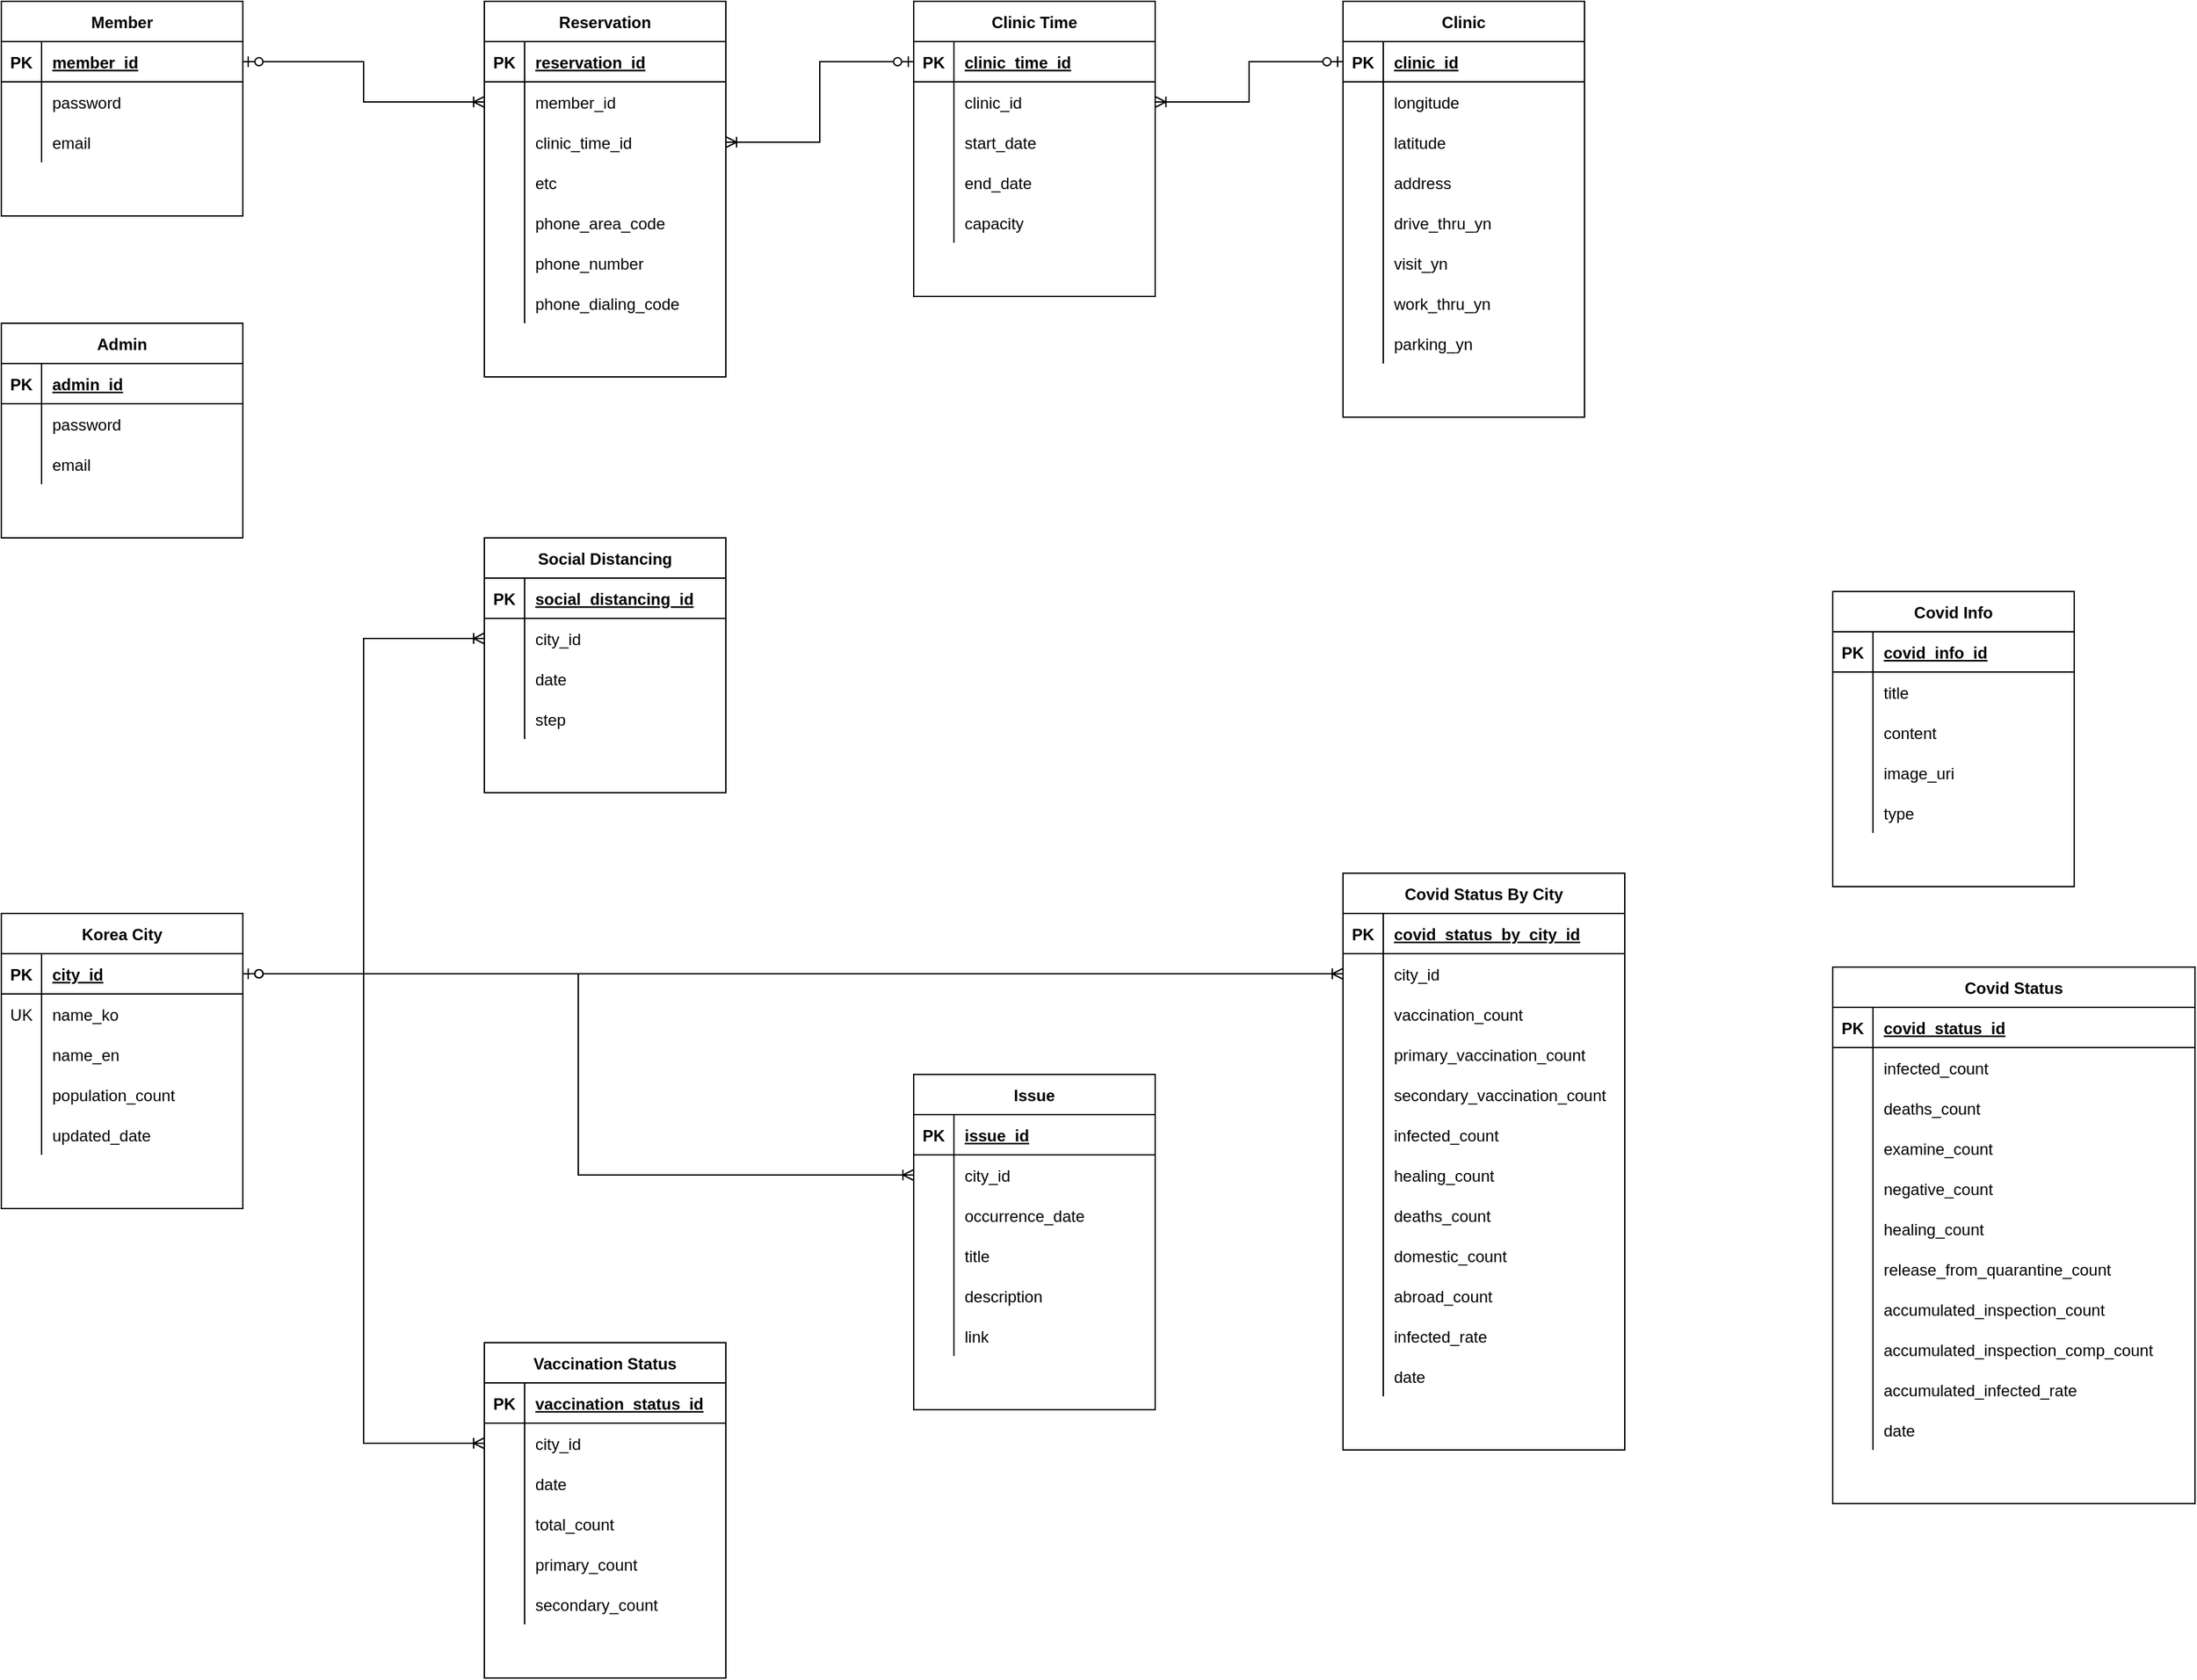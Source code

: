<mxfile version="15.0.3" type="github">
  <diagram id="zgTWq03G11BL6BS937c6" name="Page-1">
    <mxGraphModel dx="1162" dy="1909" grid="1" gridSize="10" guides="1" tooltips="1" connect="1" arrows="1" fold="1" page="1" pageScale="1" pageWidth="827" pageHeight="1169" math="0" shadow="0">
      <root>
        <mxCell id="0" />
        <mxCell id="1" parent="0" />
        <mxCell id="N8IRyX82hICqYUi2yfcc-1" value="Admin" style="shape=table;startSize=30;container=1;collapsible=1;childLayout=tableLayout;fixedRows=1;rowLines=0;fontStyle=1;align=center;resizeLast=1;" vertex="1" parent="1">
          <mxGeometry x="80" y="200" width="180" height="160" as="geometry" />
        </mxCell>
        <mxCell id="N8IRyX82hICqYUi2yfcc-2" value="" style="shape=partialRectangle;collapsible=0;dropTarget=0;pointerEvents=0;fillColor=none;top=0;left=0;bottom=1;right=0;points=[[0,0.5],[1,0.5]];portConstraint=eastwest;" vertex="1" parent="N8IRyX82hICqYUi2yfcc-1">
          <mxGeometry y="30" width="180" height="30" as="geometry" />
        </mxCell>
        <mxCell id="N8IRyX82hICqYUi2yfcc-3" value="PK" style="shape=partialRectangle;connectable=0;fillColor=none;top=0;left=0;bottom=0;right=0;fontStyle=1;overflow=hidden;" vertex="1" parent="N8IRyX82hICqYUi2yfcc-2">
          <mxGeometry width="30" height="30" as="geometry" />
        </mxCell>
        <mxCell id="N8IRyX82hICqYUi2yfcc-4" value="admin_id" style="shape=partialRectangle;connectable=0;fillColor=none;top=0;left=0;bottom=0;right=0;align=left;spacingLeft=6;fontStyle=5;overflow=hidden;" vertex="1" parent="N8IRyX82hICqYUi2yfcc-2">
          <mxGeometry x="30" width="150" height="30" as="geometry" />
        </mxCell>
        <mxCell id="N8IRyX82hICqYUi2yfcc-5" value="" style="shape=partialRectangle;collapsible=0;dropTarget=0;pointerEvents=0;fillColor=none;top=0;left=0;bottom=0;right=0;points=[[0,0.5],[1,0.5]];portConstraint=eastwest;" vertex="1" parent="N8IRyX82hICqYUi2yfcc-1">
          <mxGeometry y="60" width="180" height="30" as="geometry" />
        </mxCell>
        <mxCell id="N8IRyX82hICqYUi2yfcc-6" value="" style="shape=partialRectangle;connectable=0;fillColor=none;top=0;left=0;bottom=0;right=0;editable=1;overflow=hidden;" vertex="1" parent="N8IRyX82hICqYUi2yfcc-5">
          <mxGeometry width="30" height="30" as="geometry" />
        </mxCell>
        <mxCell id="N8IRyX82hICqYUi2yfcc-7" value="password" style="shape=partialRectangle;connectable=0;fillColor=none;top=0;left=0;bottom=0;right=0;align=left;spacingLeft=6;overflow=hidden;" vertex="1" parent="N8IRyX82hICqYUi2yfcc-5">
          <mxGeometry x="30" width="150" height="30" as="geometry" />
        </mxCell>
        <mxCell id="N8IRyX82hICqYUi2yfcc-8" value="" style="shape=partialRectangle;collapsible=0;dropTarget=0;pointerEvents=0;fillColor=none;top=0;left=0;bottom=0;right=0;points=[[0,0.5],[1,0.5]];portConstraint=eastwest;" vertex="1" parent="N8IRyX82hICqYUi2yfcc-1">
          <mxGeometry y="90" width="180" height="30" as="geometry" />
        </mxCell>
        <mxCell id="N8IRyX82hICqYUi2yfcc-9" value="" style="shape=partialRectangle;connectable=0;fillColor=none;top=0;left=0;bottom=0;right=0;editable=1;overflow=hidden;" vertex="1" parent="N8IRyX82hICqYUi2yfcc-8">
          <mxGeometry width="30" height="30" as="geometry" />
        </mxCell>
        <mxCell id="N8IRyX82hICqYUi2yfcc-10" value="email" style="shape=partialRectangle;connectable=0;fillColor=none;top=0;left=0;bottom=0;right=0;align=left;spacingLeft=6;overflow=hidden;" vertex="1" parent="N8IRyX82hICqYUi2yfcc-8">
          <mxGeometry x="30" width="150" height="30" as="geometry" />
        </mxCell>
        <mxCell id="N8IRyX82hICqYUi2yfcc-14" value="Clinic Time" style="shape=table;startSize=30;container=1;collapsible=1;childLayout=tableLayout;fixedRows=1;rowLines=0;fontStyle=1;align=center;resizeLast=1;" vertex="1" parent="1">
          <mxGeometry x="760" y="-40" width="180" height="220" as="geometry" />
        </mxCell>
        <mxCell id="N8IRyX82hICqYUi2yfcc-15" value="" style="shape=partialRectangle;collapsible=0;dropTarget=0;pointerEvents=0;fillColor=none;top=0;left=0;bottom=1;right=0;points=[[0,0.5],[1,0.5]];portConstraint=eastwest;" vertex="1" parent="N8IRyX82hICqYUi2yfcc-14">
          <mxGeometry y="30" width="180" height="30" as="geometry" />
        </mxCell>
        <mxCell id="N8IRyX82hICqYUi2yfcc-16" value="PK" style="shape=partialRectangle;connectable=0;fillColor=none;top=0;left=0;bottom=0;right=0;fontStyle=1;overflow=hidden;" vertex="1" parent="N8IRyX82hICqYUi2yfcc-15">
          <mxGeometry width="30" height="30" as="geometry" />
        </mxCell>
        <mxCell id="N8IRyX82hICqYUi2yfcc-17" value="clinic_time_id" style="shape=partialRectangle;connectable=0;fillColor=none;top=0;left=0;bottom=0;right=0;align=left;spacingLeft=6;fontStyle=5;overflow=hidden;" vertex="1" parent="N8IRyX82hICqYUi2yfcc-15">
          <mxGeometry x="30" width="150" height="30" as="geometry" />
        </mxCell>
        <mxCell id="N8IRyX82hICqYUi2yfcc-18" value="" style="shape=partialRectangle;collapsible=0;dropTarget=0;pointerEvents=0;fillColor=none;top=0;left=0;bottom=0;right=0;points=[[0,0.5],[1,0.5]];portConstraint=eastwest;" vertex="1" parent="N8IRyX82hICqYUi2yfcc-14">
          <mxGeometry y="60" width="180" height="30" as="geometry" />
        </mxCell>
        <mxCell id="N8IRyX82hICqYUi2yfcc-19" value="" style="shape=partialRectangle;connectable=0;fillColor=none;top=0;left=0;bottom=0;right=0;editable=1;overflow=hidden;" vertex="1" parent="N8IRyX82hICqYUi2yfcc-18">
          <mxGeometry width="30" height="30" as="geometry" />
        </mxCell>
        <mxCell id="N8IRyX82hICqYUi2yfcc-20" value="clinic_id" style="shape=partialRectangle;connectable=0;fillColor=none;top=0;left=0;bottom=0;right=0;align=left;spacingLeft=6;overflow=hidden;" vertex="1" parent="N8IRyX82hICqYUi2yfcc-18">
          <mxGeometry x="30" width="150" height="30" as="geometry" />
        </mxCell>
        <mxCell id="N8IRyX82hICqYUi2yfcc-21" value="" style="shape=partialRectangle;collapsible=0;dropTarget=0;pointerEvents=0;fillColor=none;top=0;left=0;bottom=0;right=0;points=[[0,0.5],[1,0.5]];portConstraint=eastwest;" vertex="1" parent="N8IRyX82hICqYUi2yfcc-14">
          <mxGeometry y="90" width="180" height="30" as="geometry" />
        </mxCell>
        <mxCell id="N8IRyX82hICqYUi2yfcc-22" value="" style="shape=partialRectangle;connectable=0;fillColor=none;top=0;left=0;bottom=0;right=0;editable=1;overflow=hidden;" vertex="1" parent="N8IRyX82hICqYUi2yfcc-21">
          <mxGeometry width="30" height="30" as="geometry" />
        </mxCell>
        <mxCell id="N8IRyX82hICqYUi2yfcc-23" value="start_date" style="shape=partialRectangle;connectable=0;fillColor=none;top=0;left=0;bottom=0;right=0;align=left;spacingLeft=6;overflow=hidden;" vertex="1" parent="N8IRyX82hICqYUi2yfcc-21">
          <mxGeometry x="30" width="150" height="30" as="geometry" />
        </mxCell>
        <mxCell id="N8IRyX82hICqYUi2yfcc-24" value="" style="shape=partialRectangle;collapsible=0;dropTarget=0;pointerEvents=0;fillColor=none;top=0;left=0;bottom=0;right=0;points=[[0,0.5],[1,0.5]];portConstraint=eastwest;" vertex="1" parent="N8IRyX82hICqYUi2yfcc-14">
          <mxGeometry y="120" width="180" height="30" as="geometry" />
        </mxCell>
        <mxCell id="N8IRyX82hICqYUi2yfcc-25" value="" style="shape=partialRectangle;connectable=0;fillColor=none;top=0;left=0;bottom=0;right=0;editable=1;overflow=hidden;" vertex="1" parent="N8IRyX82hICqYUi2yfcc-24">
          <mxGeometry width="30" height="30" as="geometry" />
        </mxCell>
        <mxCell id="N8IRyX82hICqYUi2yfcc-26" value="end_date" style="shape=partialRectangle;connectable=0;fillColor=none;top=0;left=0;bottom=0;right=0;align=left;spacingLeft=6;overflow=hidden;" vertex="1" parent="N8IRyX82hICqYUi2yfcc-24">
          <mxGeometry x="30" width="150" height="30" as="geometry" />
        </mxCell>
        <mxCell id="N8IRyX82hICqYUi2yfcc-27" value="" style="shape=partialRectangle;collapsible=0;dropTarget=0;pointerEvents=0;fillColor=none;top=0;left=0;bottom=0;right=0;points=[[0,0.5],[1,0.5]];portConstraint=eastwest;" vertex="1" parent="N8IRyX82hICqYUi2yfcc-14">
          <mxGeometry y="150" width="180" height="30" as="geometry" />
        </mxCell>
        <mxCell id="N8IRyX82hICqYUi2yfcc-28" value="" style="shape=partialRectangle;connectable=0;fillColor=none;top=0;left=0;bottom=0;right=0;editable=1;overflow=hidden;" vertex="1" parent="N8IRyX82hICqYUi2yfcc-27">
          <mxGeometry width="30" height="30" as="geometry" />
        </mxCell>
        <mxCell id="N8IRyX82hICqYUi2yfcc-29" value="capacity" style="shape=partialRectangle;connectable=0;fillColor=none;top=0;left=0;bottom=0;right=0;align=left;spacingLeft=6;overflow=hidden;" vertex="1" parent="N8IRyX82hICqYUi2yfcc-27">
          <mxGeometry x="30" width="150" height="30" as="geometry" />
        </mxCell>
        <mxCell id="N8IRyX82hICqYUi2yfcc-30" value="Clinic" style="shape=table;startSize=30;container=1;collapsible=1;childLayout=tableLayout;fixedRows=1;rowLines=0;fontStyle=1;align=center;resizeLast=1;" vertex="1" parent="1">
          <mxGeometry x="1080" y="-40" width="180" height="310" as="geometry" />
        </mxCell>
        <mxCell id="N8IRyX82hICqYUi2yfcc-31" value="" style="shape=partialRectangle;collapsible=0;dropTarget=0;pointerEvents=0;fillColor=none;top=0;left=0;bottom=1;right=0;points=[[0,0.5],[1,0.5]];portConstraint=eastwest;" vertex="1" parent="N8IRyX82hICqYUi2yfcc-30">
          <mxGeometry y="30" width="180" height="30" as="geometry" />
        </mxCell>
        <mxCell id="N8IRyX82hICqYUi2yfcc-32" value="PK" style="shape=partialRectangle;connectable=0;fillColor=none;top=0;left=0;bottom=0;right=0;fontStyle=1;overflow=hidden;" vertex="1" parent="N8IRyX82hICqYUi2yfcc-31">
          <mxGeometry width="30" height="30" as="geometry" />
        </mxCell>
        <mxCell id="N8IRyX82hICqYUi2yfcc-33" value="clinic_id" style="shape=partialRectangle;connectable=0;fillColor=none;top=0;left=0;bottom=0;right=0;align=left;spacingLeft=6;fontStyle=5;overflow=hidden;" vertex="1" parent="N8IRyX82hICqYUi2yfcc-31">
          <mxGeometry x="30" width="150" height="30" as="geometry" />
        </mxCell>
        <mxCell id="N8IRyX82hICqYUi2yfcc-34" value="" style="shape=partialRectangle;collapsible=0;dropTarget=0;pointerEvents=0;fillColor=none;top=0;left=0;bottom=0;right=0;points=[[0,0.5],[1,0.5]];portConstraint=eastwest;" vertex="1" parent="N8IRyX82hICqYUi2yfcc-30">
          <mxGeometry y="60" width="180" height="30" as="geometry" />
        </mxCell>
        <mxCell id="N8IRyX82hICqYUi2yfcc-35" value="" style="shape=partialRectangle;connectable=0;fillColor=none;top=0;left=0;bottom=0;right=0;editable=1;overflow=hidden;" vertex="1" parent="N8IRyX82hICqYUi2yfcc-34">
          <mxGeometry width="30" height="30" as="geometry" />
        </mxCell>
        <mxCell id="N8IRyX82hICqYUi2yfcc-36" value="longitude" style="shape=partialRectangle;connectable=0;fillColor=none;top=0;left=0;bottom=0;right=0;align=left;spacingLeft=6;overflow=hidden;" vertex="1" parent="N8IRyX82hICqYUi2yfcc-34">
          <mxGeometry x="30" width="150" height="30" as="geometry" />
        </mxCell>
        <mxCell id="N8IRyX82hICqYUi2yfcc-37" value="" style="shape=partialRectangle;collapsible=0;dropTarget=0;pointerEvents=0;fillColor=none;top=0;left=0;bottom=0;right=0;points=[[0,0.5],[1,0.5]];portConstraint=eastwest;" vertex="1" parent="N8IRyX82hICqYUi2yfcc-30">
          <mxGeometry y="90" width="180" height="30" as="geometry" />
        </mxCell>
        <mxCell id="N8IRyX82hICqYUi2yfcc-38" value="" style="shape=partialRectangle;connectable=0;fillColor=none;top=0;left=0;bottom=0;right=0;editable=1;overflow=hidden;" vertex="1" parent="N8IRyX82hICqYUi2yfcc-37">
          <mxGeometry width="30" height="30" as="geometry" />
        </mxCell>
        <mxCell id="N8IRyX82hICqYUi2yfcc-39" value="latitude" style="shape=partialRectangle;connectable=0;fillColor=none;top=0;left=0;bottom=0;right=0;align=left;spacingLeft=6;overflow=hidden;" vertex="1" parent="N8IRyX82hICqYUi2yfcc-37">
          <mxGeometry x="30" width="150" height="30" as="geometry" />
        </mxCell>
        <mxCell id="N8IRyX82hICqYUi2yfcc-40" value="" style="shape=partialRectangle;collapsible=0;dropTarget=0;pointerEvents=0;fillColor=none;top=0;left=0;bottom=0;right=0;points=[[0,0.5],[1,0.5]];portConstraint=eastwest;" vertex="1" parent="N8IRyX82hICqYUi2yfcc-30">
          <mxGeometry y="120" width="180" height="30" as="geometry" />
        </mxCell>
        <mxCell id="N8IRyX82hICqYUi2yfcc-41" value="" style="shape=partialRectangle;connectable=0;fillColor=none;top=0;left=0;bottom=0;right=0;editable=1;overflow=hidden;" vertex="1" parent="N8IRyX82hICqYUi2yfcc-40">
          <mxGeometry width="30" height="30" as="geometry" />
        </mxCell>
        <mxCell id="N8IRyX82hICqYUi2yfcc-42" value="address" style="shape=partialRectangle;connectable=0;fillColor=none;top=0;left=0;bottom=0;right=0;align=left;spacingLeft=6;overflow=hidden;" vertex="1" parent="N8IRyX82hICqYUi2yfcc-40">
          <mxGeometry x="30" width="150" height="30" as="geometry" />
        </mxCell>
        <mxCell id="N8IRyX82hICqYUi2yfcc-43" value="" style="shape=partialRectangle;collapsible=0;dropTarget=0;pointerEvents=0;fillColor=none;top=0;left=0;bottom=0;right=0;points=[[0,0.5],[1,0.5]];portConstraint=eastwest;" vertex="1" parent="N8IRyX82hICqYUi2yfcc-30">
          <mxGeometry y="150" width="180" height="30" as="geometry" />
        </mxCell>
        <mxCell id="N8IRyX82hICqYUi2yfcc-44" value="" style="shape=partialRectangle;connectable=0;fillColor=none;top=0;left=0;bottom=0;right=0;editable=1;overflow=hidden;" vertex="1" parent="N8IRyX82hICqYUi2yfcc-43">
          <mxGeometry width="30" height="30" as="geometry" />
        </mxCell>
        <mxCell id="N8IRyX82hICqYUi2yfcc-45" value="drive_thru_yn" style="shape=partialRectangle;connectable=0;fillColor=none;top=0;left=0;bottom=0;right=0;align=left;spacingLeft=6;overflow=hidden;" vertex="1" parent="N8IRyX82hICqYUi2yfcc-43">
          <mxGeometry x="30" width="150" height="30" as="geometry" />
        </mxCell>
        <mxCell id="N8IRyX82hICqYUi2yfcc-46" value="" style="shape=partialRectangle;collapsible=0;dropTarget=0;pointerEvents=0;fillColor=none;top=0;left=0;bottom=0;right=0;points=[[0,0.5],[1,0.5]];portConstraint=eastwest;" vertex="1" parent="N8IRyX82hICqYUi2yfcc-30">
          <mxGeometry y="180" width="180" height="30" as="geometry" />
        </mxCell>
        <mxCell id="N8IRyX82hICqYUi2yfcc-47" value="" style="shape=partialRectangle;connectable=0;fillColor=none;top=0;left=0;bottom=0;right=0;editable=1;overflow=hidden;" vertex="1" parent="N8IRyX82hICqYUi2yfcc-46">
          <mxGeometry width="30" height="30" as="geometry" />
        </mxCell>
        <mxCell id="N8IRyX82hICqYUi2yfcc-48" value="visit_yn" style="shape=partialRectangle;connectable=0;fillColor=none;top=0;left=0;bottom=0;right=0;align=left;spacingLeft=6;overflow=hidden;" vertex="1" parent="N8IRyX82hICqYUi2yfcc-46">
          <mxGeometry x="30" width="150" height="30" as="geometry" />
        </mxCell>
        <mxCell id="N8IRyX82hICqYUi2yfcc-49" value="" style="shape=partialRectangle;collapsible=0;dropTarget=0;pointerEvents=0;fillColor=none;top=0;left=0;bottom=0;right=0;points=[[0,0.5],[1,0.5]];portConstraint=eastwest;" vertex="1" parent="N8IRyX82hICqYUi2yfcc-30">
          <mxGeometry y="210" width="180" height="30" as="geometry" />
        </mxCell>
        <mxCell id="N8IRyX82hICqYUi2yfcc-50" value="" style="shape=partialRectangle;connectable=0;fillColor=none;top=0;left=0;bottom=0;right=0;editable=1;overflow=hidden;" vertex="1" parent="N8IRyX82hICqYUi2yfcc-49">
          <mxGeometry width="30" height="30" as="geometry" />
        </mxCell>
        <mxCell id="N8IRyX82hICqYUi2yfcc-51" value="work_thru_yn" style="shape=partialRectangle;connectable=0;fillColor=none;top=0;left=0;bottom=0;right=0;align=left;spacingLeft=6;overflow=hidden;" vertex="1" parent="N8IRyX82hICqYUi2yfcc-49">
          <mxGeometry x="30" width="150" height="30" as="geometry" />
        </mxCell>
        <mxCell id="N8IRyX82hICqYUi2yfcc-52" value="" style="shape=partialRectangle;collapsible=0;dropTarget=0;pointerEvents=0;fillColor=none;top=0;left=0;bottom=0;right=0;points=[[0,0.5],[1,0.5]];portConstraint=eastwest;" vertex="1" parent="N8IRyX82hICqYUi2yfcc-30">
          <mxGeometry y="240" width="180" height="30" as="geometry" />
        </mxCell>
        <mxCell id="N8IRyX82hICqYUi2yfcc-53" value="" style="shape=partialRectangle;connectable=0;fillColor=none;top=0;left=0;bottom=0;right=0;editable=1;overflow=hidden;" vertex="1" parent="N8IRyX82hICqYUi2yfcc-52">
          <mxGeometry width="30" height="30" as="geometry" />
        </mxCell>
        <mxCell id="N8IRyX82hICqYUi2yfcc-54" value="parking_yn" style="shape=partialRectangle;connectable=0;fillColor=none;top=0;left=0;bottom=0;right=0;align=left;spacingLeft=6;overflow=hidden;" vertex="1" parent="N8IRyX82hICqYUi2yfcc-52">
          <mxGeometry x="30" width="150" height="30" as="geometry" />
        </mxCell>
        <mxCell id="N8IRyX82hICqYUi2yfcc-55" value="Covid Info" style="shape=table;startSize=30;container=1;collapsible=1;childLayout=tableLayout;fixedRows=1;rowLines=0;fontStyle=1;align=center;resizeLast=1;" vertex="1" parent="1">
          <mxGeometry x="1445" y="400" width="180" height="220" as="geometry" />
        </mxCell>
        <mxCell id="N8IRyX82hICqYUi2yfcc-56" value="" style="shape=partialRectangle;collapsible=0;dropTarget=0;pointerEvents=0;fillColor=none;top=0;left=0;bottom=1;right=0;points=[[0,0.5],[1,0.5]];portConstraint=eastwest;" vertex="1" parent="N8IRyX82hICqYUi2yfcc-55">
          <mxGeometry y="30" width="180" height="30" as="geometry" />
        </mxCell>
        <mxCell id="N8IRyX82hICqYUi2yfcc-57" value="PK" style="shape=partialRectangle;connectable=0;fillColor=none;top=0;left=0;bottom=0;right=0;fontStyle=1;overflow=hidden;" vertex="1" parent="N8IRyX82hICqYUi2yfcc-56">
          <mxGeometry width="30" height="30" as="geometry" />
        </mxCell>
        <mxCell id="N8IRyX82hICqYUi2yfcc-58" value="covid_info_id" style="shape=partialRectangle;connectable=0;fillColor=none;top=0;left=0;bottom=0;right=0;align=left;spacingLeft=6;fontStyle=5;overflow=hidden;" vertex="1" parent="N8IRyX82hICqYUi2yfcc-56">
          <mxGeometry x="30" width="150" height="30" as="geometry" />
        </mxCell>
        <mxCell id="N8IRyX82hICqYUi2yfcc-59" value="" style="shape=partialRectangle;collapsible=0;dropTarget=0;pointerEvents=0;fillColor=none;top=0;left=0;bottom=0;right=0;points=[[0,0.5],[1,0.5]];portConstraint=eastwest;" vertex="1" parent="N8IRyX82hICqYUi2yfcc-55">
          <mxGeometry y="60" width="180" height="30" as="geometry" />
        </mxCell>
        <mxCell id="N8IRyX82hICqYUi2yfcc-60" value="" style="shape=partialRectangle;connectable=0;fillColor=none;top=0;left=0;bottom=0;right=0;editable=1;overflow=hidden;" vertex="1" parent="N8IRyX82hICqYUi2yfcc-59">
          <mxGeometry width="30" height="30" as="geometry" />
        </mxCell>
        <mxCell id="N8IRyX82hICqYUi2yfcc-61" value="title" style="shape=partialRectangle;connectable=0;fillColor=none;top=0;left=0;bottom=0;right=0;align=left;spacingLeft=6;overflow=hidden;" vertex="1" parent="N8IRyX82hICqYUi2yfcc-59">
          <mxGeometry x="30" width="150" height="30" as="geometry" />
        </mxCell>
        <mxCell id="N8IRyX82hICqYUi2yfcc-62" value="" style="shape=partialRectangle;collapsible=0;dropTarget=0;pointerEvents=0;fillColor=none;top=0;left=0;bottom=0;right=0;points=[[0,0.5],[1,0.5]];portConstraint=eastwest;" vertex="1" parent="N8IRyX82hICqYUi2yfcc-55">
          <mxGeometry y="90" width="180" height="30" as="geometry" />
        </mxCell>
        <mxCell id="N8IRyX82hICqYUi2yfcc-63" value="" style="shape=partialRectangle;connectable=0;fillColor=none;top=0;left=0;bottom=0;right=0;editable=1;overflow=hidden;" vertex="1" parent="N8IRyX82hICqYUi2yfcc-62">
          <mxGeometry width="30" height="30" as="geometry" />
        </mxCell>
        <mxCell id="N8IRyX82hICqYUi2yfcc-64" value="content" style="shape=partialRectangle;connectable=0;fillColor=none;top=0;left=0;bottom=0;right=0;align=left;spacingLeft=6;overflow=hidden;" vertex="1" parent="N8IRyX82hICqYUi2yfcc-62">
          <mxGeometry x="30" width="150" height="30" as="geometry" />
        </mxCell>
        <mxCell id="N8IRyX82hICqYUi2yfcc-65" value="" style="shape=partialRectangle;collapsible=0;dropTarget=0;pointerEvents=0;fillColor=none;top=0;left=0;bottom=0;right=0;points=[[0,0.5],[1,0.5]];portConstraint=eastwest;" vertex="1" parent="N8IRyX82hICqYUi2yfcc-55">
          <mxGeometry y="120" width="180" height="30" as="geometry" />
        </mxCell>
        <mxCell id="N8IRyX82hICqYUi2yfcc-66" value="" style="shape=partialRectangle;connectable=0;fillColor=none;top=0;left=0;bottom=0;right=0;editable=1;overflow=hidden;" vertex="1" parent="N8IRyX82hICqYUi2yfcc-65">
          <mxGeometry width="30" height="30" as="geometry" />
        </mxCell>
        <mxCell id="N8IRyX82hICqYUi2yfcc-67" value="image_uri" style="shape=partialRectangle;connectable=0;fillColor=none;top=0;left=0;bottom=0;right=0;align=left;spacingLeft=6;overflow=hidden;" vertex="1" parent="N8IRyX82hICqYUi2yfcc-65">
          <mxGeometry x="30" width="150" height="30" as="geometry" />
        </mxCell>
        <mxCell id="N8IRyX82hICqYUi2yfcc-68" value="" style="shape=partialRectangle;collapsible=0;dropTarget=0;pointerEvents=0;fillColor=none;top=0;left=0;bottom=0;right=0;points=[[0,0.5],[1,0.5]];portConstraint=eastwest;" vertex="1" parent="N8IRyX82hICqYUi2yfcc-55">
          <mxGeometry y="150" width="180" height="30" as="geometry" />
        </mxCell>
        <mxCell id="N8IRyX82hICqYUi2yfcc-69" value="" style="shape=partialRectangle;connectable=0;fillColor=none;top=0;left=0;bottom=0;right=0;editable=1;overflow=hidden;" vertex="1" parent="N8IRyX82hICqYUi2yfcc-68">
          <mxGeometry width="30" height="30" as="geometry" />
        </mxCell>
        <mxCell id="N8IRyX82hICqYUi2yfcc-70" value="type" style="shape=partialRectangle;connectable=0;fillColor=none;top=0;left=0;bottom=0;right=0;align=left;spacingLeft=6;overflow=hidden;" vertex="1" parent="N8IRyX82hICqYUi2yfcc-68">
          <mxGeometry x="30" width="150" height="30" as="geometry" />
        </mxCell>
        <mxCell id="N8IRyX82hICqYUi2yfcc-71" value="Covid Status By City" style="shape=table;startSize=30;container=1;collapsible=1;childLayout=tableLayout;fixedRows=1;rowLines=0;fontStyle=1;align=center;resizeLast=1;" vertex="1" parent="1">
          <mxGeometry x="1080" y="610" width="210" height="430" as="geometry" />
        </mxCell>
        <mxCell id="N8IRyX82hICqYUi2yfcc-72" value="" style="shape=partialRectangle;collapsible=0;dropTarget=0;pointerEvents=0;fillColor=none;top=0;left=0;bottom=1;right=0;points=[[0,0.5],[1,0.5]];portConstraint=eastwest;" vertex="1" parent="N8IRyX82hICqYUi2yfcc-71">
          <mxGeometry y="30" width="210" height="30" as="geometry" />
        </mxCell>
        <mxCell id="N8IRyX82hICqYUi2yfcc-73" value="PK" style="shape=partialRectangle;connectable=0;fillColor=none;top=0;left=0;bottom=0;right=0;fontStyle=1;overflow=hidden;" vertex="1" parent="N8IRyX82hICqYUi2yfcc-72">
          <mxGeometry width="30" height="30" as="geometry" />
        </mxCell>
        <mxCell id="N8IRyX82hICqYUi2yfcc-74" value="covid_status_by_city_id" style="shape=partialRectangle;connectable=0;fillColor=none;top=0;left=0;bottom=0;right=0;align=left;spacingLeft=6;fontStyle=5;overflow=hidden;" vertex="1" parent="N8IRyX82hICqYUi2yfcc-72">
          <mxGeometry x="30" width="180" height="30" as="geometry" />
        </mxCell>
        <mxCell id="N8IRyX82hICqYUi2yfcc-75" value="" style="shape=partialRectangle;collapsible=0;dropTarget=0;pointerEvents=0;fillColor=none;top=0;left=0;bottom=0;right=0;points=[[0,0.5],[1,0.5]];portConstraint=eastwest;" vertex="1" parent="N8IRyX82hICqYUi2yfcc-71">
          <mxGeometry y="60" width="210" height="30" as="geometry" />
        </mxCell>
        <mxCell id="N8IRyX82hICqYUi2yfcc-76" value="" style="shape=partialRectangle;connectable=0;fillColor=none;top=0;left=0;bottom=0;right=0;editable=1;overflow=hidden;" vertex="1" parent="N8IRyX82hICqYUi2yfcc-75">
          <mxGeometry width="30" height="30" as="geometry" />
        </mxCell>
        <mxCell id="N8IRyX82hICqYUi2yfcc-77" value="city_id" style="shape=partialRectangle;connectable=0;fillColor=none;top=0;left=0;bottom=0;right=0;align=left;spacingLeft=6;overflow=hidden;" vertex="1" parent="N8IRyX82hICqYUi2yfcc-75">
          <mxGeometry x="30" width="180" height="30" as="geometry" />
        </mxCell>
        <mxCell id="N8IRyX82hICqYUi2yfcc-78" value="" style="shape=partialRectangle;collapsible=0;dropTarget=0;pointerEvents=0;fillColor=none;top=0;left=0;bottom=0;right=0;points=[[0,0.5],[1,0.5]];portConstraint=eastwest;" vertex="1" parent="N8IRyX82hICqYUi2yfcc-71">
          <mxGeometry y="90" width="210" height="30" as="geometry" />
        </mxCell>
        <mxCell id="N8IRyX82hICqYUi2yfcc-79" value="" style="shape=partialRectangle;connectable=0;fillColor=none;top=0;left=0;bottom=0;right=0;editable=1;overflow=hidden;" vertex="1" parent="N8IRyX82hICqYUi2yfcc-78">
          <mxGeometry width="30" height="30" as="geometry" />
        </mxCell>
        <mxCell id="N8IRyX82hICqYUi2yfcc-80" value="vaccination_count    " style="shape=partialRectangle;connectable=0;fillColor=none;top=0;left=0;bottom=0;right=0;align=left;spacingLeft=6;overflow=hidden;" vertex="1" parent="N8IRyX82hICqYUi2yfcc-78">
          <mxGeometry x="30" width="180" height="30" as="geometry" />
        </mxCell>
        <mxCell id="N8IRyX82hICqYUi2yfcc-81" value="" style="shape=partialRectangle;collapsible=0;dropTarget=0;pointerEvents=0;fillColor=none;top=0;left=0;bottom=0;right=0;points=[[0,0.5],[1,0.5]];portConstraint=eastwest;" vertex="1" parent="N8IRyX82hICqYUi2yfcc-71">
          <mxGeometry y="120" width="210" height="30" as="geometry" />
        </mxCell>
        <mxCell id="N8IRyX82hICqYUi2yfcc-82" value="" style="shape=partialRectangle;connectable=0;fillColor=none;top=0;left=0;bottom=0;right=0;editable=1;overflow=hidden;" vertex="1" parent="N8IRyX82hICqYUi2yfcc-81">
          <mxGeometry width="30" height="30" as="geometry" />
        </mxCell>
        <mxCell id="N8IRyX82hICqYUi2yfcc-83" value="primary_vaccination_count" style="shape=partialRectangle;connectable=0;fillColor=none;top=0;left=0;bottom=0;right=0;align=left;spacingLeft=6;overflow=hidden;" vertex="1" parent="N8IRyX82hICqYUi2yfcc-81">
          <mxGeometry x="30" width="180" height="30" as="geometry" />
        </mxCell>
        <mxCell id="N8IRyX82hICqYUi2yfcc-84" value="" style="shape=partialRectangle;collapsible=0;dropTarget=0;pointerEvents=0;fillColor=none;top=0;left=0;bottom=0;right=0;points=[[0,0.5],[1,0.5]];portConstraint=eastwest;" vertex="1" parent="N8IRyX82hICqYUi2yfcc-71">
          <mxGeometry y="150" width="210" height="30" as="geometry" />
        </mxCell>
        <mxCell id="N8IRyX82hICqYUi2yfcc-85" value="" style="shape=partialRectangle;connectable=0;fillColor=none;top=0;left=0;bottom=0;right=0;editable=1;overflow=hidden;" vertex="1" parent="N8IRyX82hICqYUi2yfcc-84">
          <mxGeometry width="30" height="30" as="geometry" />
        </mxCell>
        <mxCell id="N8IRyX82hICqYUi2yfcc-86" value="secondary_vaccination_count" style="shape=partialRectangle;connectable=0;fillColor=none;top=0;left=0;bottom=0;right=0;align=left;spacingLeft=6;overflow=hidden;" vertex="1" parent="N8IRyX82hICqYUi2yfcc-84">
          <mxGeometry x="30" width="180" height="30" as="geometry" />
        </mxCell>
        <mxCell id="N8IRyX82hICqYUi2yfcc-87" value="" style="shape=partialRectangle;collapsible=0;dropTarget=0;pointerEvents=0;fillColor=none;top=0;left=0;bottom=0;right=0;points=[[0,0.5],[1,0.5]];portConstraint=eastwest;" vertex="1" parent="N8IRyX82hICqYUi2yfcc-71">
          <mxGeometry y="180" width="210" height="30" as="geometry" />
        </mxCell>
        <mxCell id="N8IRyX82hICqYUi2yfcc-88" value="" style="shape=partialRectangle;connectable=0;fillColor=none;top=0;left=0;bottom=0;right=0;editable=1;overflow=hidden;" vertex="1" parent="N8IRyX82hICqYUi2yfcc-87">
          <mxGeometry width="30" height="30" as="geometry" />
        </mxCell>
        <mxCell id="N8IRyX82hICqYUi2yfcc-89" value="infected_count" style="shape=partialRectangle;connectable=0;fillColor=none;top=0;left=0;bottom=0;right=0;align=left;spacingLeft=6;overflow=hidden;" vertex="1" parent="N8IRyX82hICqYUi2yfcc-87">
          <mxGeometry x="30" width="180" height="30" as="geometry" />
        </mxCell>
        <mxCell id="N8IRyX82hICqYUi2yfcc-90" value="" style="shape=partialRectangle;collapsible=0;dropTarget=0;pointerEvents=0;fillColor=none;top=0;left=0;bottom=0;right=0;points=[[0,0.5],[1,0.5]];portConstraint=eastwest;" vertex="1" parent="N8IRyX82hICqYUi2yfcc-71">
          <mxGeometry y="210" width="210" height="30" as="geometry" />
        </mxCell>
        <mxCell id="N8IRyX82hICqYUi2yfcc-91" value="" style="shape=partialRectangle;connectable=0;fillColor=none;top=0;left=0;bottom=0;right=0;editable=1;overflow=hidden;" vertex="1" parent="N8IRyX82hICqYUi2yfcc-90">
          <mxGeometry width="30" height="30" as="geometry" />
        </mxCell>
        <mxCell id="N8IRyX82hICqYUi2yfcc-92" value="healing_count" style="shape=partialRectangle;connectable=0;fillColor=none;top=0;left=0;bottom=0;right=0;align=left;spacingLeft=6;overflow=hidden;" vertex="1" parent="N8IRyX82hICqYUi2yfcc-90">
          <mxGeometry x="30" width="180" height="30" as="geometry" />
        </mxCell>
        <mxCell id="N8IRyX82hICqYUi2yfcc-93" value="" style="shape=partialRectangle;collapsible=0;dropTarget=0;pointerEvents=0;fillColor=none;top=0;left=0;bottom=0;right=0;points=[[0,0.5],[1,0.5]];portConstraint=eastwest;" vertex="1" parent="N8IRyX82hICqYUi2yfcc-71">
          <mxGeometry y="240" width="210" height="30" as="geometry" />
        </mxCell>
        <mxCell id="N8IRyX82hICqYUi2yfcc-94" value="" style="shape=partialRectangle;connectable=0;fillColor=none;top=0;left=0;bottom=0;right=0;editable=1;overflow=hidden;" vertex="1" parent="N8IRyX82hICqYUi2yfcc-93">
          <mxGeometry width="30" height="30" as="geometry" />
        </mxCell>
        <mxCell id="N8IRyX82hICqYUi2yfcc-95" value="deaths_count" style="shape=partialRectangle;connectable=0;fillColor=none;top=0;left=0;bottom=0;right=0;align=left;spacingLeft=6;overflow=hidden;" vertex="1" parent="N8IRyX82hICqYUi2yfcc-93">
          <mxGeometry x="30" width="180" height="30" as="geometry" />
        </mxCell>
        <mxCell id="N8IRyX82hICqYUi2yfcc-96" value="" style="shape=partialRectangle;collapsible=0;dropTarget=0;pointerEvents=0;fillColor=none;top=0;left=0;bottom=0;right=0;points=[[0,0.5],[1,0.5]];portConstraint=eastwest;" vertex="1" parent="N8IRyX82hICqYUi2yfcc-71">
          <mxGeometry y="270" width="210" height="30" as="geometry" />
        </mxCell>
        <mxCell id="N8IRyX82hICqYUi2yfcc-97" value="" style="shape=partialRectangle;connectable=0;fillColor=none;top=0;left=0;bottom=0;right=0;editable=1;overflow=hidden;" vertex="1" parent="N8IRyX82hICqYUi2yfcc-96">
          <mxGeometry width="30" height="30" as="geometry" />
        </mxCell>
        <mxCell id="N8IRyX82hICqYUi2yfcc-98" value="domestic_count" style="shape=partialRectangle;connectable=0;fillColor=none;top=0;left=0;bottom=0;right=0;align=left;spacingLeft=6;overflow=hidden;" vertex="1" parent="N8IRyX82hICqYUi2yfcc-96">
          <mxGeometry x="30" width="180" height="30" as="geometry" />
        </mxCell>
        <mxCell id="N8IRyX82hICqYUi2yfcc-99" value="" style="shape=partialRectangle;collapsible=0;dropTarget=0;pointerEvents=0;fillColor=none;top=0;left=0;bottom=0;right=0;points=[[0,0.5],[1,0.5]];portConstraint=eastwest;" vertex="1" parent="N8IRyX82hICqYUi2yfcc-71">
          <mxGeometry y="300" width="210" height="30" as="geometry" />
        </mxCell>
        <mxCell id="N8IRyX82hICqYUi2yfcc-100" value="" style="shape=partialRectangle;connectable=0;fillColor=none;top=0;left=0;bottom=0;right=0;editable=1;overflow=hidden;" vertex="1" parent="N8IRyX82hICqYUi2yfcc-99">
          <mxGeometry width="30" height="30" as="geometry" />
        </mxCell>
        <mxCell id="N8IRyX82hICqYUi2yfcc-101" value="abroad_count" style="shape=partialRectangle;connectable=0;fillColor=none;top=0;left=0;bottom=0;right=0;align=left;spacingLeft=6;overflow=hidden;" vertex="1" parent="N8IRyX82hICqYUi2yfcc-99">
          <mxGeometry x="30" width="180" height="30" as="geometry" />
        </mxCell>
        <mxCell id="N8IRyX82hICqYUi2yfcc-102" value="" style="shape=partialRectangle;collapsible=0;dropTarget=0;pointerEvents=0;fillColor=none;top=0;left=0;bottom=0;right=0;points=[[0,0.5],[1,0.5]];portConstraint=eastwest;" vertex="1" parent="N8IRyX82hICqYUi2yfcc-71">
          <mxGeometry y="330" width="210" height="30" as="geometry" />
        </mxCell>
        <mxCell id="N8IRyX82hICqYUi2yfcc-103" value="" style="shape=partialRectangle;connectable=0;fillColor=none;top=0;left=0;bottom=0;right=0;editable=1;overflow=hidden;" vertex="1" parent="N8IRyX82hICqYUi2yfcc-102">
          <mxGeometry width="30" height="30" as="geometry" />
        </mxCell>
        <mxCell id="N8IRyX82hICqYUi2yfcc-104" value="infected_rate" style="shape=partialRectangle;connectable=0;fillColor=none;top=0;left=0;bottom=0;right=0;align=left;spacingLeft=6;overflow=hidden;" vertex="1" parent="N8IRyX82hICqYUi2yfcc-102">
          <mxGeometry x="30" width="180" height="30" as="geometry" />
        </mxCell>
        <mxCell id="N8IRyX82hICqYUi2yfcc-105" value="" style="shape=partialRectangle;collapsible=0;dropTarget=0;pointerEvents=0;fillColor=none;top=0;left=0;bottom=0;right=0;points=[[0,0.5],[1,0.5]];portConstraint=eastwest;" vertex="1" parent="N8IRyX82hICqYUi2yfcc-71">
          <mxGeometry y="360" width="210" height="30" as="geometry" />
        </mxCell>
        <mxCell id="N8IRyX82hICqYUi2yfcc-106" value="" style="shape=partialRectangle;connectable=0;fillColor=none;top=0;left=0;bottom=0;right=0;editable=1;overflow=hidden;" vertex="1" parent="N8IRyX82hICqYUi2yfcc-105">
          <mxGeometry width="30" height="30" as="geometry" />
        </mxCell>
        <mxCell id="N8IRyX82hICqYUi2yfcc-107" value="date" style="shape=partialRectangle;connectable=0;fillColor=none;top=0;left=0;bottom=0;right=0;align=left;spacingLeft=6;overflow=hidden;" vertex="1" parent="N8IRyX82hICqYUi2yfcc-105">
          <mxGeometry x="30" width="180" height="30" as="geometry" />
        </mxCell>
        <mxCell id="N8IRyX82hICqYUi2yfcc-108" value="Covid Status" style="shape=table;startSize=30;container=1;collapsible=1;childLayout=tableLayout;fixedRows=1;rowLines=0;fontStyle=1;align=center;resizeLast=1;" vertex="1" parent="1">
          <mxGeometry x="1445" y="680" width="270" height="400" as="geometry" />
        </mxCell>
        <mxCell id="N8IRyX82hICqYUi2yfcc-109" value="" style="shape=partialRectangle;collapsible=0;dropTarget=0;pointerEvents=0;fillColor=none;top=0;left=0;bottom=1;right=0;points=[[0,0.5],[1,0.5]];portConstraint=eastwest;" vertex="1" parent="N8IRyX82hICqYUi2yfcc-108">
          <mxGeometry y="30" width="270" height="30" as="geometry" />
        </mxCell>
        <mxCell id="N8IRyX82hICqYUi2yfcc-110" value="PK" style="shape=partialRectangle;connectable=0;fillColor=none;top=0;left=0;bottom=0;right=0;fontStyle=1;overflow=hidden;" vertex="1" parent="N8IRyX82hICqYUi2yfcc-109">
          <mxGeometry width="30" height="30" as="geometry" />
        </mxCell>
        <mxCell id="N8IRyX82hICqYUi2yfcc-111" value="covid_status_id" style="shape=partialRectangle;connectable=0;fillColor=none;top=0;left=0;bottom=0;right=0;align=left;spacingLeft=6;fontStyle=5;overflow=hidden;" vertex="1" parent="N8IRyX82hICqYUi2yfcc-109">
          <mxGeometry x="30" width="240" height="30" as="geometry" />
        </mxCell>
        <mxCell id="N8IRyX82hICqYUi2yfcc-112" value="" style="shape=partialRectangle;collapsible=0;dropTarget=0;pointerEvents=0;fillColor=none;top=0;left=0;bottom=0;right=0;points=[[0,0.5],[1,0.5]];portConstraint=eastwest;" vertex="1" parent="N8IRyX82hICqYUi2yfcc-108">
          <mxGeometry y="60" width="270" height="30" as="geometry" />
        </mxCell>
        <mxCell id="N8IRyX82hICqYUi2yfcc-113" value="" style="shape=partialRectangle;connectable=0;fillColor=none;top=0;left=0;bottom=0;right=0;editable=1;overflow=hidden;" vertex="1" parent="N8IRyX82hICqYUi2yfcc-112">
          <mxGeometry width="30" height="30" as="geometry" />
        </mxCell>
        <mxCell id="N8IRyX82hICqYUi2yfcc-114" value="infected_count" style="shape=partialRectangle;connectable=0;fillColor=none;top=0;left=0;bottom=0;right=0;align=left;spacingLeft=6;overflow=hidden;" vertex="1" parent="N8IRyX82hICqYUi2yfcc-112">
          <mxGeometry x="30" width="240" height="30" as="geometry" />
        </mxCell>
        <mxCell id="N8IRyX82hICqYUi2yfcc-115" value="" style="shape=partialRectangle;collapsible=0;dropTarget=0;pointerEvents=0;fillColor=none;top=0;left=0;bottom=0;right=0;points=[[0,0.5],[1,0.5]];portConstraint=eastwest;" vertex="1" parent="N8IRyX82hICqYUi2yfcc-108">
          <mxGeometry y="90" width="270" height="30" as="geometry" />
        </mxCell>
        <mxCell id="N8IRyX82hICqYUi2yfcc-116" value="" style="shape=partialRectangle;connectable=0;fillColor=none;top=0;left=0;bottom=0;right=0;editable=1;overflow=hidden;" vertex="1" parent="N8IRyX82hICqYUi2yfcc-115">
          <mxGeometry width="30" height="30" as="geometry" />
        </mxCell>
        <mxCell id="N8IRyX82hICqYUi2yfcc-117" value="deaths_count" style="shape=partialRectangle;connectable=0;fillColor=none;top=0;left=0;bottom=0;right=0;align=left;spacingLeft=6;overflow=hidden;" vertex="1" parent="N8IRyX82hICqYUi2yfcc-115">
          <mxGeometry x="30" width="240" height="30" as="geometry" />
        </mxCell>
        <mxCell id="N8IRyX82hICqYUi2yfcc-118" value="" style="shape=partialRectangle;collapsible=0;dropTarget=0;pointerEvents=0;fillColor=none;top=0;left=0;bottom=0;right=0;points=[[0,0.5],[1,0.5]];portConstraint=eastwest;" vertex="1" parent="N8IRyX82hICqYUi2yfcc-108">
          <mxGeometry y="120" width="270" height="30" as="geometry" />
        </mxCell>
        <mxCell id="N8IRyX82hICqYUi2yfcc-119" value="" style="shape=partialRectangle;connectable=0;fillColor=none;top=0;left=0;bottom=0;right=0;editable=1;overflow=hidden;" vertex="1" parent="N8IRyX82hICqYUi2yfcc-118">
          <mxGeometry width="30" height="30" as="geometry" />
        </mxCell>
        <mxCell id="N8IRyX82hICqYUi2yfcc-120" value="examine_count" style="shape=partialRectangle;connectable=0;fillColor=none;top=0;left=0;bottom=0;right=0;align=left;spacingLeft=6;overflow=hidden;" vertex="1" parent="N8IRyX82hICqYUi2yfcc-118">
          <mxGeometry x="30" width="240" height="30" as="geometry" />
        </mxCell>
        <mxCell id="N8IRyX82hICqYUi2yfcc-121" value="" style="shape=partialRectangle;collapsible=0;dropTarget=0;pointerEvents=0;fillColor=none;top=0;left=0;bottom=0;right=0;points=[[0,0.5],[1,0.5]];portConstraint=eastwest;" vertex="1" parent="N8IRyX82hICqYUi2yfcc-108">
          <mxGeometry y="150" width="270" height="30" as="geometry" />
        </mxCell>
        <mxCell id="N8IRyX82hICqYUi2yfcc-122" value="" style="shape=partialRectangle;connectable=0;fillColor=none;top=0;left=0;bottom=0;right=0;editable=1;overflow=hidden;" vertex="1" parent="N8IRyX82hICqYUi2yfcc-121">
          <mxGeometry width="30" height="30" as="geometry" />
        </mxCell>
        <mxCell id="N8IRyX82hICqYUi2yfcc-123" value="negative_count" style="shape=partialRectangle;connectable=0;fillColor=none;top=0;left=0;bottom=0;right=0;align=left;spacingLeft=6;overflow=hidden;" vertex="1" parent="N8IRyX82hICqYUi2yfcc-121">
          <mxGeometry x="30" width="240" height="30" as="geometry" />
        </mxCell>
        <mxCell id="N8IRyX82hICqYUi2yfcc-124" value="" style="shape=partialRectangle;collapsible=0;dropTarget=0;pointerEvents=0;fillColor=none;top=0;left=0;bottom=0;right=0;points=[[0,0.5],[1,0.5]];portConstraint=eastwest;" vertex="1" parent="N8IRyX82hICqYUi2yfcc-108">
          <mxGeometry y="180" width="270" height="30" as="geometry" />
        </mxCell>
        <mxCell id="N8IRyX82hICqYUi2yfcc-125" value="" style="shape=partialRectangle;connectable=0;fillColor=none;top=0;left=0;bottom=0;right=0;editable=1;overflow=hidden;" vertex="1" parent="N8IRyX82hICqYUi2yfcc-124">
          <mxGeometry width="30" height="30" as="geometry" />
        </mxCell>
        <mxCell id="N8IRyX82hICqYUi2yfcc-126" value="healing_count" style="shape=partialRectangle;connectable=0;fillColor=none;top=0;left=0;bottom=0;right=0;align=left;spacingLeft=6;overflow=hidden;" vertex="1" parent="N8IRyX82hICqYUi2yfcc-124">
          <mxGeometry x="30" width="240" height="30" as="geometry" />
        </mxCell>
        <mxCell id="N8IRyX82hICqYUi2yfcc-127" value="" style="shape=partialRectangle;collapsible=0;dropTarget=0;pointerEvents=0;fillColor=none;top=0;left=0;bottom=0;right=0;points=[[0,0.5],[1,0.5]];portConstraint=eastwest;" vertex="1" parent="N8IRyX82hICqYUi2yfcc-108">
          <mxGeometry y="210" width="270" height="30" as="geometry" />
        </mxCell>
        <mxCell id="N8IRyX82hICqYUi2yfcc-128" value="" style="shape=partialRectangle;connectable=0;fillColor=none;top=0;left=0;bottom=0;right=0;editable=1;overflow=hidden;" vertex="1" parent="N8IRyX82hICqYUi2yfcc-127">
          <mxGeometry width="30" height="30" as="geometry" />
        </mxCell>
        <mxCell id="N8IRyX82hICqYUi2yfcc-129" value="release_from_quarantine_count" style="shape=partialRectangle;connectable=0;fillColor=none;top=0;left=0;bottom=0;right=0;align=left;spacingLeft=6;overflow=hidden;" vertex="1" parent="N8IRyX82hICqYUi2yfcc-127">
          <mxGeometry x="30" width="240" height="30" as="geometry" />
        </mxCell>
        <mxCell id="N8IRyX82hICqYUi2yfcc-130" value="" style="shape=partialRectangle;collapsible=0;dropTarget=0;pointerEvents=0;fillColor=none;top=0;left=0;bottom=0;right=0;points=[[0,0.5],[1,0.5]];portConstraint=eastwest;" vertex="1" parent="N8IRyX82hICqYUi2yfcc-108">
          <mxGeometry y="240" width="270" height="30" as="geometry" />
        </mxCell>
        <mxCell id="N8IRyX82hICqYUi2yfcc-131" value="" style="shape=partialRectangle;connectable=0;fillColor=none;top=0;left=0;bottom=0;right=0;editable=1;overflow=hidden;" vertex="1" parent="N8IRyX82hICqYUi2yfcc-130">
          <mxGeometry width="30" height="30" as="geometry" />
        </mxCell>
        <mxCell id="N8IRyX82hICqYUi2yfcc-132" value="accumulated_inspection_count" style="shape=partialRectangle;connectable=0;fillColor=none;top=0;left=0;bottom=0;right=0;align=left;spacingLeft=6;overflow=hidden;" vertex="1" parent="N8IRyX82hICqYUi2yfcc-130">
          <mxGeometry x="30" width="240" height="30" as="geometry" />
        </mxCell>
        <mxCell id="N8IRyX82hICqYUi2yfcc-133" value="" style="shape=partialRectangle;collapsible=0;dropTarget=0;pointerEvents=0;fillColor=none;top=0;left=0;bottom=0;right=0;points=[[0,0.5],[1,0.5]];portConstraint=eastwest;" vertex="1" parent="N8IRyX82hICqYUi2yfcc-108">
          <mxGeometry y="270" width="270" height="30" as="geometry" />
        </mxCell>
        <mxCell id="N8IRyX82hICqYUi2yfcc-134" value="" style="shape=partialRectangle;connectable=0;fillColor=none;top=0;left=0;bottom=0;right=0;editable=1;overflow=hidden;" vertex="1" parent="N8IRyX82hICqYUi2yfcc-133">
          <mxGeometry width="30" height="30" as="geometry" />
        </mxCell>
        <mxCell id="N8IRyX82hICqYUi2yfcc-135" value="accumulated_inspection_comp_count" style="shape=partialRectangle;connectable=0;fillColor=none;top=0;left=0;bottom=0;right=0;align=left;spacingLeft=6;overflow=hidden;" vertex="1" parent="N8IRyX82hICqYUi2yfcc-133">
          <mxGeometry x="30" width="240" height="30" as="geometry" />
        </mxCell>
        <mxCell id="N8IRyX82hICqYUi2yfcc-136" value="" style="shape=partialRectangle;collapsible=0;dropTarget=0;pointerEvents=0;fillColor=none;top=0;left=0;bottom=0;right=0;points=[[0,0.5],[1,0.5]];portConstraint=eastwest;" vertex="1" parent="N8IRyX82hICqYUi2yfcc-108">
          <mxGeometry y="300" width="270" height="30" as="geometry" />
        </mxCell>
        <mxCell id="N8IRyX82hICqYUi2yfcc-137" value="" style="shape=partialRectangle;connectable=0;fillColor=none;top=0;left=0;bottom=0;right=0;editable=1;overflow=hidden;" vertex="1" parent="N8IRyX82hICqYUi2yfcc-136">
          <mxGeometry width="30" height="30" as="geometry" />
        </mxCell>
        <mxCell id="N8IRyX82hICqYUi2yfcc-138" value="accumulated_infected_rate" style="shape=partialRectangle;connectable=0;fillColor=none;top=0;left=0;bottom=0;right=0;align=left;spacingLeft=6;overflow=hidden;" vertex="1" parent="N8IRyX82hICqYUi2yfcc-136">
          <mxGeometry x="30" width="240" height="30" as="geometry" />
        </mxCell>
        <mxCell id="N8IRyX82hICqYUi2yfcc-139" value="" style="shape=partialRectangle;collapsible=0;dropTarget=0;pointerEvents=0;fillColor=none;top=0;left=0;bottom=0;right=0;points=[[0,0.5],[1,0.5]];portConstraint=eastwest;" vertex="1" parent="N8IRyX82hICqYUi2yfcc-108">
          <mxGeometry y="330" width="270" height="30" as="geometry" />
        </mxCell>
        <mxCell id="N8IRyX82hICqYUi2yfcc-140" value="" style="shape=partialRectangle;connectable=0;fillColor=none;top=0;left=0;bottom=0;right=0;editable=1;overflow=hidden;" vertex="1" parent="N8IRyX82hICqYUi2yfcc-139">
          <mxGeometry width="30" height="30" as="geometry" />
        </mxCell>
        <mxCell id="N8IRyX82hICqYUi2yfcc-141" value="date" style="shape=partialRectangle;connectable=0;fillColor=none;top=0;left=0;bottom=0;right=0;align=left;spacingLeft=6;overflow=hidden;" vertex="1" parent="N8IRyX82hICqYUi2yfcc-139">
          <mxGeometry x="30" width="240" height="30" as="geometry" />
        </mxCell>
        <mxCell id="N8IRyX82hICqYUi2yfcc-143" value="Issue" style="shape=table;startSize=30;container=1;collapsible=1;childLayout=tableLayout;fixedRows=1;rowLines=0;fontStyle=1;align=center;resizeLast=1;" vertex="1" parent="1">
          <mxGeometry x="760" y="760" width="180" height="250" as="geometry" />
        </mxCell>
        <mxCell id="N8IRyX82hICqYUi2yfcc-144" value="" style="shape=partialRectangle;collapsible=0;dropTarget=0;pointerEvents=0;fillColor=none;top=0;left=0;bottom=1;right=0;points=[[0,0.5],[1,0.5]];portConstraint=eastwest;" vertex="1" parent="N8IRyX82hICqYUi2yfcc-143">
          <mxGeometry y="30" width="180" height="30" as="geometry" />
        </mxCell>
        <mxCell id="N8IRyX82hICqYUi2yfcc-145" value="PK" style="shape=partialRectangle;connectable=0;fillColor=none;top=0;left=0;bottom=0;right=0;fontStyle=1;overflow=hidden;" vertex="1" parent="N8IRyX82hICqYUi2yfcc-144">
          <mxGeometry width="30" height="30" as="geometry" />
        </mxCell>
        <mxCell id="N8IRyX82hICqYUi2yfcc-146" value="issue_id" style="shape=partialRectangle;connectable=0;fillColor=none;top=0;left=0;bottom=0;right=0;align=left;spacingLeft=6;fontStyle=5;overflow=hidden;" vertex="1" parent="N8IRyX82hICqYUi2yfcc-144">
          <mxGeometry x="30" width="150" height="30" as="geometry" />
        </mxCell>
        <mxCell id="N8IRyX82hICqYUi2yfcc-150" value="" style="shape=partialRectangle;collapsible=0;dropTarget=0;pointerEvents=0;fillColor=none;top=0;left=0;bottom=0;right=0;points=[[0,0.5],[1,0.5]];portConstraint=eastwest;" vertex="1" parent="N8IRyX82hICqYUi2yfcc-143">
          <mxGeometry y="60" width="180" height="30" as="geometry" />
        </mxCell>
        <mxCell id="N8IRyX82hICqYUi2yfcc-151" value="" style="shape=partialRectangle;connectable=0;fillColor=none;top=0;left=0;bottom=0;right=0;editable=1;overflow=hidden;" vertex="1" parent="N8IRyX82hICqYUi2yfcc-150">
          <mxGeometry width="30" height="30" as="geometry" />
        </mxCell>
        <mxCell id="N8IRyX82hICqYUi2yfcc-152" value="city_id" style="shape=partialRectangle;connectable=0;fillColor=none;top=0;left=0;bottom=0;right=0;align=left;spacingLeft=6;overflow=hidden;" vertex="1" parent="N8IRyX82hICqYUi2yfcc-150">
          <mxGeometry x="30" width="150" height="30" as="geometry" />
        </mxCell>
        <mxCell id="N8IRyX82hICqYUi2yfcc-153" value="" style="shape=partialRectangle;collapsible=0;dropTarget=0;pointerEvents=0;fillColor=none;top=0;left=0;bottom=0;right=0;points=[[0,0.5],[1,0.5]];portConstraint=eastwest;" vertex="1" parent="N8IRyX82hICqYUi2yfcc-143">
          <mxGeometry y="90" width="180" height="30" as="geometry" />
        </mxCell>
        <mxCell id="N8IRyX82hICqYUi2yfcc-154" value="" style="shape=partialRectangle;connectable=0;fillColor=none;top=0;left=0;bottom=0;right=0;editable=1;overflow=hidden;" vertex="1" parent="N8IRyX82hICqYUi2yfcc-153">
          <mxGeometry width="30" height="30" as="geometry" />
        </mxCell>
        <mxCell id="N8IRyX82hICqYUi2yfcc-155" value="occurrence_date" style="shape=partialRectangle;connectable=0;fillColor=none;top=0;left=0;bottom=0;right=0;align=left;spacingLeft=6;overflow=hidden;" vertex="1" parent="N8IRyX82hICqYUi2yfcc-153">
          <mxGeometry x="30" width="150" height="30" as="geometry" />
        </mxCell>
        <mxCell id="N8IRyX82hICqYUi2yfcc-156" value="" style="shape=partialRectangle;collapsible=0;dropTarget=0;pointerEvents=0;fillColor=none;top=0;left=0;bottom=0;right=0;points=[[0,0.5],[1,0.5]];portConstraint=eastwest;" vertex="1" parent="N8IRyX82hICqYUi2yfcc-143">
          <mxGeometry y="120" width="180" height="30" as="geometry" />
        </mxCell>
        <mxCell id="N8IRyX82hICqYUi2yfcc-157" value="" style="shape=partialRectangle;connectable=0;fillColor=none;top=0;left=0;bottom=0;right=0;editable=1;overflow=hidden;" vertex="1" parent="N8IRyX82hICqYUi2yfcc-156">
          <mxGeometry width="30" height="30" as="geometry" />
        </mxCell>
        <mxCell id="N8IRyX82hICqYUi2yfcc-158" value="title" style="shape=partialRectangle;connectable=0;fillColor=none;top=0;left=0;bottom=0;right=0;align=left;spacingLeft=6;overflow=hidden;" vertex="1" parent="N8IRyX82hICqYUi2yfcc-156">
          <mxGeometry x="30" width="150" height="30" as="geometry" />
        </mxCell>
        <mxCell id="N8IRyX82hICqYUi2yfcc-187" value="" style="shape=partialRectangle;collapsible=0;dropTarget=0;pointerEvents=0;fillColor=none;top=0;left=0;bottom=0;right=0;points=[[0,0.5],[1,0.5]];portConstraint=eastwest;" vertex="1" parent="N8IRyX82hICqYUi2yfcc-143">
          <mxGeometry y="150" width="180" height="30" as="geometry" />
        </mxCell>
        <mxCell id="N8IRyX82hICqYUi2yfcc-188" value="" style="shape=partialRectangle;connectable=0;fillColor=none;top=0;left=0;bottom=0;right=0;editable=1;overflow=hidden;" vertex="1" parent="N8IRyX82hICqYUi2yfcc-187">
          <mxGeometry width="30" height="30" as="geometry" />
        </mxCell>
        <mxCell id="N8IRyX82hICqYUi2yfcc-189" value="description" style="shape=partialRectangle;connectable=0;fillColor=none;top=0;left=0;bottom=0;right=0;align=left;spacingLeft=6;overflow=hidden;" vertex="1" parent="N8IRyX82hICqYUi2yfcc-187">
          <mxGeometry x="30" width="150" height="30" as="geometry" />
        </mxCell>
        <mxCell id="N8IRyX82hICqYUi2yfcc-190" value="" style="shape=partialRectangle;collapsible=0;dropTarget=0;pointerEvents=0;fillColor=none;top=0;left=0;bottom=0;right=0;points=[[0,0.5],[1,0.5]];portConstraint=eastwest;" vertex="1" parent="N8IRyX82hICqYUi2yfcc-143">
          <mxGeometry y="180" width="180" height="30" as="geometry" />
        </mxCell>
        <mxCell id="N8IRyX82hICqYUi2yfcc-191" value="" style="shape=partialRectangle;connectable=0;fillColor=none;top=0;left=0;bottom=0;right=0;editable=1;overflow=hidden;" vertex="1" parent="N8IRyX82hICqYUi2yfcc-190">
          <mxGeometry width="30" height="30" as="geometry" />
        </mxCell>
        <mxCell id="N8IRyX82hICqYUi2yfcc-192" value="link" style="shape=partialRectangle;connectable=0;fillColor=none;top=0;left=0;bottom=0;right=0;align=left;spacingLeft=6;overflow=hidden;" vertex="1" parent="N8IRyX82hICqYUi2yfcc-190">
          <mxGeometry x="30" width="150" height="30" as="geometry" />
        </mxCell>
        <mxCell id="N8IRyX82hICqYUi2yfcc-193" value="Korea City" style="shape=table;startSize=30;container=1;collapsible=1;childLayout=tableLayout;fixedRows=1;rowLines=0;fontStyle=1;align=center;resizeLast=1;" vertex="1" parent="1">
          <mxGeometry x="80" y="640" width="180" height="220" as="geometry" />
        </mxCell>
        <mxCell id="N8IRyX82hICqYUi2yfcc-194" value="" style="shape=partialRectangle;collapsible=0;dropTarget=0;pointerEvents=0;fillColor=none;top=0;left=0;bottom=1;right=0;points=[[0,0.5],[1,0.5]];portConstraint=eastwest;" vertex="1" parent="N8IRyX82hICqYUi2yfcc-193">
          <mxGeometry y="30" width="180" height="30" as="geometry" />
        </mxCell>
        <mxCell id="N8IRyX82hICqYUi2yfcc-195" value="PK" style="shape=partialRectangle;connectable=0;fillColor=none;top=0;left=0;bottom=0;right=0;fontStyle=1;overflow=hidden;" vertex="1" parent="N8IRyX82hICqYUi2yfcc-194">
          <mxGeometry width="30" height="30" as="geometry" />
        </mxCell>
        <mxCell id="N8IRyX82hICqYUi2yfcc-196" value="city_id" style="shape=partialRectangle;connectable=0;fillColor=none;top=0;left=0;bottom=0;right=0;align=left;spacingLeft=6;fontStyle=5;overflow=hidden;" vertex="1" parent="N8IRyX82hICqYUi2yfcc-194">
          <mxGeometry x="30" width="150" height="30" as="geometry" />
        </mxCell>
        <mxCell id="N8IRyX82hICqYUi2yfcc-200" value="" style="shape=partialRectangle;collapsible=0;dropTarget=0;pointerEvents=0;fillColor=none;top=0;left=0;bottom=0;right=0;points=[[0,0.5],[1,0.5]];portConstraint=eastwest;" vertex="1" parent="N8IRyX82hICqYUi2yfcc-193">
          <mxGeometry y="60" width="180" height="30" as="geometry" />
        </mxCell>
        <mxCell id="N8IRyX82hICqYUi2yfcc-201" value="UK" style="shape=partialRectangle;connectable=0;fillColor=none;top=0;left=0;bottom=0;right=0;editable=1;overflow=hidden;" vertex="1" parent="N8IRyX82hICqYUi2yfcc-200">
          <mxGeometry width="30" height="30" as="geometry" />
        </mxCell>
        <mxCell id="N8IRyX82hICqYUi2yfcc-202" value="name_ko" style="shape=partialRectangle;connectable=0;fillColor=none;top=0;left=0;bottom=0;right=0;align=left;spacingLeft=6;overflow=hidden;" vertex="1" parent="N8IRyX82hICqYUi2yfcc-200">
          <mxGeometry x="30" width="150" height="30" as="geometry" />
        </mxCell>
        <mxCell id="N8IRyX82hICqYUi2yfcc-203" value="" style="shape=partialRectangle;collapsible=0;dropTarget=0;pointerEvents=0;fillColor=none;top=0;left=0;bottom=0;right=0;points=[[0,0.5],[1,0.5]];portConstraint=eastwest;" vertex="1" parent="N8IRyX82hICqYUi2yfcc-193">
          <mxGeometry y="90" width="180" height="30" as="geometry" />
        </mxCell>
        <mxCell id="N8IRyX82hICqYUi2yfcc-204" value="" style="shape=partialRectangle;connectable=0;fillColor=none;top=0;left=0;bottom=0;right=0;editable=1;overflow=hidden;" vertex="1" parent="N8IRyX82hICqYUi2yfcc-203">
          <mxGeometry width="30" height="30" as="geometry" />
        </mxCell>
        <mxCell id="N8IRyX82hICqYUi2yfcc-205" value="name_en" style="shape=partialRectangle;connectable=0;fillColor=none;top=0;left=0;bottom=0;right=0;align=left;spacingLeft=6;overflow=hidden;" vertex="1" parent="N8IRyX82hICqYUi2yfcc-203">
          <mxGeometry x="30" width="150" height="30" as="geometry" />
        </mxCell>
        <mxCell id="N8IRyX82hICqYUi2yfcc-206" value="" style="shape=partialRectangle;collapsible=0;dropTarget=0;pointerEvents=0;fillColor=none;top=0;left=0;bottom=0;right=0;points=[[0,0.5],[1,0.5]];portConstraint=eastwest;" vertex="1" parent="N8IRyX82hICqYUi2yfcc-193">
          <mxGeometry y="120" width="180" height="30" as="geometry" />
        </mxCell>
        <mxCell id="N8IRyX82hICqYUi2yfcc-207" value="" style="shape=partialRectangle;connectable=0;fillColor=none;top=0;left=0;bottom=0;right=0;editable=1;overflow=hidden;" vertex="1" parent="N8IRyX82hICqYUi2yfcc-206">
          <mxGeometry width="30" height="30" as="geometry" />
        </mxCell>
        <mxCell id="N8IRyX82hICqYUi2yfcc-208" value="population_count" style="shape=partialRectangle;connectable=0;fillColor=none;top=0;left=0;bottom=0;right=0;align=left;spacingLeft=6;overflow=hidden;" vertex="1" parent="N8IRyX82hICqYUi2yfcc-206">
          <mxGeometry x="30" width="150" height="30" as="geometry" />
        </mxCell>
        <mxCell id="N8IRyX82hICqYUi2yfcc-209" value="" style="shape=partialRectangle;collapsible=0;dropTarget=0;pointerEvents=0;fillColor=none;top=0;left=0;bottom=0;right=0;points=[[0,0.5],[1,0.5]];portConstraint=eastwest;" vertex="1" parent="N8IRyX82hICqYUi2yfcc-193">
          <mxGeometry y="150" width="180" height="30" as="geometry" />
        </mxCell>
        <mxCell id="N8IRyX82hICqYUi2yfcc-210" value="" style="shape=partialRectangle;connectable=0;fillColor=none;top=0;left=0;bottom=0;right=0;editable=1;overflow=hidden;" vertex="1" parent="N8IRyX82hICqYUi2yfcc-209">
          <mxGeometry width="30" height="30" as="geometry" />
        </mxCell>
        <mxCell id="N8IRyX82hICqYUi2yfcc-211" value="updated_date" style="shape=partialRectangle;connectable=0;fillColor=none;top=0;left=0;bottom=0;right=0;align=left;spacingLeft=6;overflow=hidden;" vertex="1" parent="N8IRyX82hICqYUi2yfcc-209">
          <mxGeometry x="30" width="150" height="30" as="geometry" />
        </mxCell>
        <mxCell id="N8IRyX82hICqYUi2yfcc-215" value="Member" style="shape=table;startSize=30;container=1;collapsible=1;childLayout=tableLayout;fixedRows=1;rowLines=0;fontStyle=1;align=center;resizeLast=1;" vertex="1" parent="1">
          <mxGeometry x="80" y="-40" width="180" height="160" as="geometry" />
        </mxCell>
        <mxCell id="N8IRyX82hICqYUi2yfcc-216" value="" style="shape=partialRectangle;collapsible=0;dropTarget=0;pointerEvents=0;fillColor=none;top=0;left=0;bottom=1;right=0;points=[[0,0.5],[1,0.5]];portConstraint=eastwest;" vertex="1" parent="N8IRyX82hICqYUi2yfcc-215">
          <mxGeometry y="30" width="180" height="30" as="geometry" />
        </mxCell>
        <mxCell id="N8IRyX82hICqYUi2yfcc-217" value="PK" style="shape=partialRectangle;connectable=0;fillColor=none;top=0;left=0;bottom=0;right=0;fontStyle=1;overflow=hidden;" vertex="1" parent="N8IRyX82hICqYUi2yfcc-216">
          <mxGeometry width="30" height="30" as="geometry" />
        </mxCell>
        <mxCell id="N8IRyX82hICqYUi2yfcc-218" value="member_id" style="shape=partialRectangle;connectable=0;fillColor=none;top=0;left=0;bottom=0;right=0;align=left;spacingLeft=6;fontStyle=5;overflow=hidden;" vertex="1" parent="N8IRyX82hICqYUi2yfcc-216">
          <mxGeometry x="30" width="150" height="30" as="geometry" />
        </mxCell>
        <mxCell id="N8IRyX82hICqYUi2yfcc-219" value="" style="shape=partialRectangle;collapsible=0;dropTarget=0;pointerEvents=0;fillColor=none;top=0;left=0;bottom=0;right=0;points=[[0,0.5],[1,0.5]];portConstraint=eastwest;" vertex="1" parent="N8IRyX82hICqYUi2yfcc-215">
          <mxGeometry y="60" width="180" height="30" as="geometry" />
        </mxCell>
        <mxCell id="N8IRyX82hICqYUi2yfcc-220" value="" style="shape=partialRectangle;connectable=0;fillColor=none;top=0;left=0;bottom=0;right=0;editable=1;overflow=hidden;" vertex="1" parent="N8IRyX82hICqYUi2yfcc-219">
          <mxGeometry width="30" height="30" as="geometry" />
        </mxCell>
        <mxCell id="N8IRyX82hICqYUi2yfcc-221" value="password" style="shape=partialRectangle;connectable=0;fillColor=none;top=0;left=0;bottom=0;right=0;align=left;spacingLeft=6;overflow=hidden;" vertex="1" parent="N8IRyX82hICqYUi2yfcc-219">
          <mxGeometry x="30" width="150" height="30" as="geometry" />
        </mxCell>
        <mxCell id="N8IRyX82hICqYUi2yfcc-222" value="" style="shape=partialRectangle;collapsible=0;dropTarget=0;pointerEvents=0;fillColor=none;top=0;left=0;bottom=0;right=0;points=[[0,0.5],[1,0.5]];portConstraint=eastwest;" vertex="1" parent="N8IRyX82hICqYUi2yfcc-215">
          <mxGeometry y="90" width="180" height="30" as="geometry" />
        </mxCell>
        <mxCell id="N8IRyX82hICqYUi2yfcc-223" value="" style="shape=partialRectangle;connectable=0;fillColor=none;top=0;left=0;bottom=0;right=0;editable=1;overflow=hidden;" vertex="1" parent="N8IRyX82hICqYUi2yfcc-222">
          <mxGeometry width="30" height="30" as="geometry" />
        </mxCell>
        <mxCell id="N8IRyX82hICqYUi2yfcc-224" value="email" style="shape=partialRectangle;connectable=0;fillColor=none;top=0;left=0;bottom=0;right=0;align=left;spacingLeft=6;overflow=hidden;" vertex="1" parent="N8IRyX82hICqYUi2yfcc-222">
          <mxGeometry x="30" width="150" height="30" as="geometry" />
        </mxCell>
        <mxCell id="N8IRyX82hICqYUi2yfcc-225" value="Reservation" style="shape=table;startSize=30;container=1;collapsible=1;childLayout=tableLayout;fixedRows=1;rowLines=0;fontStyle=1;align=center;resizeLast=1;" vertex="1" parent="1">
          <mxGeometry x="440" y="-40" width="180" height="280" as="geometry" />
        </mxCell>
        <mxCell id="N8IRyX82hICqYUi2yfcc-226" value="" style="shape=partialRectangle;collapsible=0;dropTarget=0;pointerEvents=0;fillColor=none;top=0;left=0;bottom=1;right=0;points=[[0,0.5],[1,0.5]];portConstraint=eastwest;" vertex="1" parent="N8IRyX82hICqYUi2yfcc-225">
          <mxGeometry y="30" width="180" height="30" as="geometry" />
        </mxCell>
        <mxCell id="N8IRyX82hICqYUi2yfcc-227" value="PK" style="shape=partialRectangle;connectable=0;fillColor=none;top=0;left=0;bottom=0;right=0;fontStyle=1;overflow=hidden;" vertex="1" parent="N8IRyX82hICqYUi2yfcc-226">
          <mxGeometry width="30" height="30" as="geometry" />
        </mxCell>
        <mxCell id="N8IRyX82hICqYUi2yfcc-228" value="reservation_id" style="shape=partialRectangle;connectable=0;fillColor=none;top=0;left=0;bottom=0;right=0;align=left;spacingLeft=6;fontStyle=5;overflow=hidden;" vertex="1" parent="N8IRyX82hICqYUi2yfcc-226">
          <mxGeometry x="30" width="150" height="30" as="geometry" />
        </mxCell>
        <mxCell id="N8IRyX82hICqYUi2yfcc-229" value="" style="shape=partialRectangle;collapsible=0;dropTarget=0;pointerEvents=0;fillColor=none;top=0;left=0;bottom=0;right=0;points=[[0,0.5],[1,0.5]];portConstraint=eastwest;" vertex="1" parent="N8IRyX82hICqYUi2yfcc-225">
          <mxGeometry y="60" width="180" height="30" as="geometry" />
        </mxCell>
        <mxCell id="N8IRyX82hICqYUi2yfcc-230" value="" style="shape=partialRectangle;connectable=0;fillColor=none;top=0;left=0;bottom=0;right=0;editable=1;overflow=hidden;" vertex="1" parent="N8IRyX82hICqYUi2yfcc-229">
          <mxGeometry width="30" height="30" as="geometry" />
        </mxCell>
        <mxCell id="N8IRyX82hICqYUi2yfcc-231" value="member_id" style="shape=partialRectangle;connectable=0;fillColor=none;top=0;left=0;bottom=0;right=0;align=left;spacingLeft=6;overflow=hidden;" vertex="1" parent="N8IRyX82hICqYUi2yfcc-229">
          <mxGeometry x="30" width="150" height="30" as="geometry" />
        </mxCell>
        <mxCell id="N8IRyX82hICqYUi2yfcc-232" value="" style="shape=partialRectangle;collapsible=0;dropTarget=0;pointerEvents=0;fillColor=none;top=0;left=0;bottom=0;right=0;points=[[0,0.5],[1,0.5]];portConstraint=eastwest;" vertex="1" parent="N8IRyX82hICqYUi2yfcc-225">
          <mxGeometry y="90" width="180" height="30" as="geometry" />
        </mxCell>
        <mxCell id="N8IRyX82hICqYUi2yfcc-233" value="" style="shape=partialRectangle;connectable=0;fillColor=none;top=0;left=0;bottom=0;right=0;editable=1;overflow=hidden;" vertex="1" parent="N8IRyX82hICqYUi2yfcc-232">
          <mxGeometry width="30" height="30" as="geometry" />
        </mxCell>
        <mxCell id="N8IRyX82hICqYUi2yfcc-234" value="clinic_time_id" style="shape=partialRectangle;connectable=0;fillColor=none;top=0;left=0;bottom=0;right=0;align=left;spacingLeft=6;overflow=hidden;" vertex="1" parent="N8IRyX82hICqYUi2yfcc-232">
          <mxGeometry x="30" width="150" height="30" as="geometry" />
        </mxCell>
        <mxCell id="N8IRyX82hICqYUi2yfcc-238" value="" style="shape=partialRectangle;collapsible=0;dropTarget=0;pointerEvents=0;fillColor=none;top=0;left=0;bottom=0;right=0;points=[[0,0.5],[1,0.5]];portConstraint=eastwest;" vertex="1" parent="N8IRyX82hICqYUi2yfcc-225">
          <mxGeometry y="120" width="180" height="30" as="geometry" />
        </mxCell>
        <mxCell id="N8IRyX82hICqYUi2yfcc-239" value="" style="shape=partialRectangle;connectable=0;fillColor=none;top=0;left=0;bottom=0;right=0;editable=1;overflow=hidden;" vertex="1" parent="N8IRyX82hICqYUi2yfcc-238">
          <mxGeometry width="30" height="30" as="geometry" />
        </mxCell>
        <mxCell id="N8IRyX82hICqYUi2yfcc-240" value="etc" style="shape=partialRectangle;connectable=0;fillColor=none;top=0;left=0;bottom=0;right=0;align=left;spacingLeft=6;overflow=hidden;" vertex="1" parent="N8IRyX82hICqYUi2yfcc-238">
          <mxGeometry x="30" width="150" height="30" as="geometry" />
        </mxCell>
        <mxCell id="N8IRyX82hICqYUi2yfcc-241" value="" style="shape=partialRectangle;collapsible=0;dropTarget=0;pointerEvents=0;fillColor=none;top=0;left=0;bottom=0;right=0;points=[[0,0.5],[1,0.5]];portConstraint=eastwest;" vertex="1" parent="N8IRyX82hICqYUi2yfcc-225">
          <mxGeometry y="150" width="180" height="30" as="geometry" />
        </mxCell>
        <mxCell id="N8IRyX82hICqYUi2yfcc-242" value="" style="shape=partialRectangle;connectable=0;fillColor=none;top=0;left=0;bottom=0;right=0;editable=1;overflow=hidden;" vertex="1" parent="N8IRyX82hICqYUi2yfcc-241">
          <mxGeometry width="30" height="30" as="geometry" />
        </mxCell>
        <mxCell id="N8IRyX82hICqYUi2yfcc-243" value="phone_area_code" style="shape=partialRectangle;connectable=0;fillColor=none;top=0;left=0;bottom=0;right=0;align=left;spacingLeft=6;overflow=hidden;" vertex="1" parent="N8IRyX82hICqYUi2yfcc-241">
          <mxGeometry x="30" width="150" height="30" as="geometry" />
        </mxCell>
        <mxCell id="N8IRyX82hICqYUi2yfcc-244" value="" style="shape=partialRectangle;collapsible=0;dropTarget=0;pointerEvents=0;fillColor=none;top=0;left=0;bottom=0;right=0;points=[[0,0.5],[1,0.5]];portConstraint=eastwest;" vertex="1" parent="N8IRyX82hICqYUi2yfcc-225">
          <mxGeometry y="180" width="180" height="30" as="geometry" />
        </mxCell>
        <mxCell id="N8IRyX82hICqYUi2yfcc-245" value="" style="shape=partialRectangle;connectable=0;fillColor=none;top=0;left=0;bottom=0;right=0;editable=1;overflow=hidden;" vertex="1" parent="N8IRyX82hICqYUi2yfcc-244">
          <mxGeometry width="30" height="30" as="geometry" />
        </mxCell>
        <mxCell id="N8IRyX82hICqYUi2yfcc-246" value="phone_number" style="shape=partialRectangle;connectable=0;fillColor=none;top=0;left=0;bottom=0;right=0;align=left;spacingLeft=6;overflow=hidden;" vertex="1" parent="N8IRyX82hICqYUi2yfcc-244">
          <mxGeometry x="30" width="150" height="30" as="geometry" />
        </mxCell>
        <mxCell id="N8IRyX82hICqYUi2yfcc-247" value="" style="shape=partialRectangle;collapsible=0;dropTarget=0;pointerEvents=0;fillColor=none;top=0;left=0;bottom=0;right=0;points=[[0,0.5],[1,0.5]];portConstraint=eastwest;" vertex="1" parent="N8IRyX82hICqYUi2yfcc-225">
          <mxGeometry y="210" width="180" height="30" as="geometry" />
        </mxCell>
        <mxCell id="N8IRyX82hICqYUi2yfcc-248" value="" style="shape=partialRectangle;connectable=0;fillColor=none;top=0;left=0;bottom=0;right=0;editable=1;overflow=hidden;" vertex="1" parent="N8IRyX82hICqYUi2yfcc-247">
          <mxGeometry width="30" height="30" as="geometry" />
        </mxCell>
        <mxCell id="N8IRyX82hICqYUi2yfcc-249" value="phone_dialing_code" style="shape=partialRectangle;connectable=0;fillColor=none;top=0;left=0;bottom=0;right=0;align=left;spacingLeft=6;overflow=hidden;" vertex="1" parent="N8IRyX82hICqYUi2yfcc-247">
          <mxGeometry x="30" width="150" height="30" as="geometry" />
        </mxCell>
        <mxCell id="N8IRyX82hICqYUi2yfcc-250" value="Social Distancing" style="shape=table;startSize=30;container=1;collapsible=1;childLayout=tableLayout;fixedRows=1;rowLines=0;fontStyle=1;align=center;resizeLast=1;" vertex="1" parent="1">
          <mxGeometry x="440" y="360" width="180" height="190" as="geometry" />
        </mxCell>
        <mxCell id="N8IRyX82hICqYUi2yfcc-251" value="" style="shape=partialRectangle;collapsible=0;dropTarget=0;pointerEvents=0;fillColor=none;top=0;left=0;bottom=1;right=0;points=[[0,0.5],[1,0.5]];portConstraint=eastwest;" vertex="1" parent="N8IRyX82hICqYUi2yfcc-250">
          <mxGeometry y="30" width="180" height="30" as="geometry" />
        </mxCell>
        <mxCell id="N8IRyX82hICqYUi2yfcc-252" value="PK" style="shape=partialRectangle;connectable=0;fillColor=none;top=0;left=0;bottom=0;right=0;fontStyle=1;overflow=hidden;" vertex="1" parent="N8IRyX82hICqYUi2yfcc-251">
          <mxGeometry width="30" height="30" as="geometry" />
        </mxCell>
        <mxCell id="N8IRyX82hICqYUi2yfcc-253" value="social_distancing_id" style="shape=partialRectangle;connectable=0;fillColor=none;top=0;left=0;bottom=0;right=0;align=left;spacingLeft=6;fontStyle=5;overflow=hidden;" vertex="1" parent="N8IRyX82hICqYUi2yfcc-251">
          <mxGeometry x="30" width="150" height="30" as="geometry" />
        </mxCell>
        <mxCell id="N8IRyX82hICqYUi2yfcc-254" value="" style="shape=partialRectangle;collapsible=0;dropTarget=0;pointerEvents=0;fillColor=none;top=0;left=0;bottom=0;right=0;points=[[0,0.5],[1,0.5]];portConstraint=eastwest;" vertex="1" parent="N8IRyX82hICqYUi2yfcc-250">
          <mxGeometry y="60" width="180" height="30" as="geometry" />
        </mxCell>
        <mxCell id="N8IRyX82hICqYUi2yfcc-255" value="" style="shape=partialRectangle;connectable=0;fillColor=none;top=0;left=0;bottom=0;right=0;editable=1;overflow=hidden;" vertex="1" parent="N8IRyX82hICqYUi2yfcc-254">
          <mxGeometry width="30" height="30" as="geometry" />
        </mxCell>
        <mxCell id="N8IRyX82hICqYUi2yfcc-256" value="city_id" style="shape=partialRectangle;connectable=0;fillColor=none;top=0;left=0;bottom=0;right=0;align=left;spacingLeft=6;overflow=hidden;" vertex="1" parent="N8IRyX82hICqYUi2yfcc-254">
          <mxGeometry x="30" width="150" height="30" as="geometry" />
        </mxCell>
        <mxCell id="N8IRyX82hICqYUi2yfcc-257" value="" style="shape=partialRectangle;collapsible=0;dropTarget=0;pointerEvents=0;fillColor=none;top=0;left=0;bottom=0;right=0;points=[[0,0.5],[1,0.5]];portConstraint=eastwest;" vertex="1" parent="N8IRyX82hICqYUi2yfcc-250">
          <mxGeometry y="90" width="180" height="30" as="geometry" />
        </mxCell>
        <mxCell id="N8IRyX82hICqYUi2yfcc-258" value="" style="shape=partialRectangle;connectable=0;fillColor=none;top=0;left=0;bottom=0;right=0;editable=1;overflow=hidden;" vertex="1" parent="N8IRyX82hICqYUi2yfcc-257">
          <mxGeometry width="30" height="30" as="geometry" />
        </mxCell>
        <mxCell id="N8IRyX82hICqYUi2yfcc-259" value="date" style="shape=partialRectangle;connectable=0;fillColor=none;top=0;left=0;bottom=0;right=0;align=left;spacingLeft=6;overflow=hidden;" vertex="1" parent="N8IRyX82hICqYUi2yfcc-257">
          <mxGeometry x="30" width="150" height="30" as="geometry" />
        </mxCell>
        <mxCell id="N8IRyX82hICqYUi2yfcc-260" value="" style="shape=partialRectangle;collapsible=0;dropTarget=0;pointerEvents=0;fillColor=none;top=0;left=0;bottom=0;right=0;points=[[0,0.5],[1,0.5]];portConstraint=eastwest;" vertex="1" parent="N8IRyX82hICqYUi2yfcc-250">
          <mxGeometry y="120" width="180" height="30" as="geometry" />
        </mxCell>
        <mxCell id="N8IRyX82hICqYUi2yfcc-261" value="" style="shape=partialRectangle;connectable=0;fillColor=none;top=0;left=0;bottom=0;right=0;editable=1;overflow=hidden;" vertex="1" parent="N8IRyX82hICqYUi2yfcc-260">
          <mxGeometry width="30" height="30" as="geometry" />
        </mxCell>
        <mxCell id="N8IRyX82hICqYUi2yfcc-262" value="step" style="shape=partialRectangle;connectable=0;fillColor=none;top=0;left=0;bottom=0;right=0;align=left;spacingLeft=6;overflow=hidden;" vertex="1" parent="N8IRyX82hICqYUi2yfcc-260">
          <mxGeometry x="30" width="150" height="30" as="geometry" />
        </mxCell>
        <mxCell id="N8IRyX82hICqYUi2yfcc-266" value="Vaccination Status" style="shape=table;startSize=30;container=1;collapsible=1;childLayout=tableLayout;fixedRows=1;rowLines=0;fontStyle=1;align=center;resizeLast=1;" vertex="1" parent="1">
          <mxGeometry x="440" y="960" width="180" height="250" as="geometry" />
        </mxCell>
        <mxCell id="N8IRyX82hICqYUi2yfcc-267" value="" style="shape=partialRectangle;collapsible=0;dropTarget=0;pointerEvents=0;fillColor=none;top=0;left=0;bottom=1;right=0;points=[[0,0.5],[1,0.5]];portConstraint=eastwest;" vertex="1" parent="N8IRyX82hICqYUi2yfcc-266">
          <mxGeometry y="30" width="180" height="30" as="geometry" />
        </mxCell>
        <mxCell id="N8IRyX82hICqYUi2yfcc-268" value="PK" style="shape=partialRectangle;connectable=0;fillColor=none;top=0;left=0;bottom=0;right=0;fontStyle=1;overflow=hidden;" vertex="1" parent="N8IRyX82hICqYUi2yfcc-267">
          <mxGeometry width="30" height="30" as="geometry" />
        </mxCell>
        <mxCell id="N8IRyX82hICqYUi2yfcc-269" value="vaccination_status_id" style="shape=partialRectangle;connectable=0;fillColor=none;top=0;left=0;bottom=0;right=0;align=left;spacingLeft=6;fontStyle=5;overflow=hidden;" vertex="1" parent="N8IRyX82hICqYUi2yfcc-267">
          <mxGeometry x="30" width="150" height="30" as="geometry" />
        </mxCell>
        <mxCell id="N8IRyX82hICqYUi2yfcc-270" value="" style="shape=partialRectangle;collapsible=0;dropTarget=0;pointerEvents=0;fillColor=none;top=0;left=0;bottom=0;right=0;points=[[0,0.5],[1,0.5]];portConstraint=eastwest;" vertex="1" parent="N8IRyX82hICqYUi2yfcc-266">
          <mxGeometry y="60" width="180" height="30" as="geometry" />
        </mxCell>
        <mxCell id="N8IRyX82hICqYUi2yfcc-271" value="" style="shape=partialRectangle;connectable=0;fillColor=none;top=0;left=0;bottom=0;right=0;editable=1;overflow=hidden;" vertex="1" parent="N8IRyX82hICqYUi2yfcc-270">
          <mxGeometry width="30" height="30" as="geometry" />
        </mxCell>
        <mxCell id="N8IRyX82hICqYUi2yfcc-272" value="city_id" style="shape=partialRectangle;connectable=0;fillColor=none;top=0;left=0;bottom=0;right=0;align=left;spacingLeft=6;overflow=hidden;" vertex="1" parent="N8IRyX82hICqYUi2yfcc-270">
          <mxGeometry x="30" width="150" height="30" as="geometry" />
        </mxCell>
        <mxCell id="N8IRyX82hICqYUi2yfcc-273" value="" style="shape=partialRectangle;collapsible=0;dropTarget=0;pointerEvents=0;fillColor=none;top=0;left=0;bottom=0;right=0;points=[[0,0.5],[1,0.5]];portConstraint=eastwest;" vertex="1" parent="N8IRyX82hICqYUi2yfcc-266">
          <mxGeometry y="90" width="180" height="30" as="geometry" />
        </mxCell>
        <mxCell id="N8IRyX82hICqYUi2yfcc-274" value="" style="shape=partialRectangle;connectable=0;fillColor=none;top=0;left=0;bottom=0;right=0;editable=1;overflow=hidden;" vertex="1" parent="N8IRyX82hICqYUi2yfcc-273">
          <mxGeometry width="30" height="30" as="geometry" />
        </mxCell>
        <mxCell id="N8IRyX82hICqYUi2yfcc-275" value="date" style="shape=partialRectangle;connectable=0;fillColor=none;top=0;left=0;bottom=0;right=0;align=left;spacingLeft=6;overflow=hidden;" vertex="1" parent="N8IRyX82hICqYUi2yfcc-273">
          <mxGeometry x="30" width="150" height="30" as="geometry" />
        </mxCell>
        <mxCell id="N8IRyX82hICqYUi2yfcc-276" value="" style="shape=partialRectangle;collapsible=0;dropTarget=0;pointerEvents=0;fillColor=none;top=0;left=0;bottom=0;right=0;points=[[0,0.5],[1,0.5]];portConstraint=eastwest;" vertex="1" parent="N8IRyX82hICqYUi2yfcc-266">
          <mxGeometry y="120" width="180" height="30" as="geometry" />
        </mxCell>
        <mxCell id="N8IRyX82hICqYUi2yfcc-277" value="" style="shape=partialRectangle;connectable=0;fillColor=none;top=0;left=0;bottom=0;right=0;editable=1;overflow=hidden;" vertex="1" parent="N8IRyX82hICqYUi2yfcc-276">
          <mxGeometry width="30" height="30" as="geometry" />
        </mxCell>
        <mxCell id="N8IRyX82hICqYUi2yfcc-278" value="total_count" style="shape=partialRectangle;connectable=0;fillColor=none;top=0;left=0;bottom=0;right=0;align=left;spacingLeft=6;overflow=hidden;" vertex="1" parent="N8IRyX82hICqYUi2yfcc-276">
          <mxGeometry x="30" width="150" height="30" as="geometry" />
        </mxCell>
        <mxCell id="N8IRyX82hICqYUi2yfcc-279" value="" style="shape=partialRectangle;collapsible=0;dropTarget=0;pointerEvents=0;fillColor=none;top=0;left=0;bottom=0;right=0;points=[[0,0.5],[1,0.5]];portConstraint=eastwest;" vertex="1" parent="N8IRyX82hICqYUi2yfcc-266">
          <mxGeometry y="150" width="180" height="30" as="geometry" />
        </mxCell>
        <mxCell id="N8IRyX82hICqYUi2yfcc-280" value="" style="shape=partialRectangle;connectable=0;fillColor=none;top=0;left=0;bottom=0;right=0;editable=1;overflow=hidden;" vertex="1" parent="N8IRyX82hICqYUi2yfcc-279">
          <mxGeometry width="30" height="30" as="geometry" />
        </mxCell>
        <mxCell id="N8IRyX82hICqYUi2yfcc-281" value="primary_count" style="shape=partialRectangle;connectable=0;fillColor=none;top=0;left=0;bottom=0;right=0;align=left;spacingLeft=6;overflow=hidden;" vertex="1" parent="N8IRyX82hICqYUi2yfcc-279">
          <mxGeometry x="30" width="150" height="30" as="geometry" />
        </mxCell>
        <mxCell id="N8IRyX82hICqYUi2yfcc-282" value="" style="shape=partialRectangle;collapsible=0;dropTarget=0;pointerEvents=0;fillColor=none;top=0;left=0;bottom=0;right=0;points=[[0,0.5],[1,0.5]];portConstraint=eastwest;" vertex="1" parent="N8IRyX82hICqYUi2yfcc-266">
          <mxGeometry y="180" width="180" height="30" as="geometry" />
        </mxCell>
        <mxCell id="N8IRyX82hICqYUi2yfcc-283" value="" style="shape=partialRectangle;connectable=0;fillColor=none;top=0;left=0;bottom=0;right=0;editable=1;overflow=hidden;" vertex="1" parent="N8IRyX82hICqYUi2yfcc-282">
          <mxGeometry width="30" height="30" as="geometry" />
        </mxCell>
        <mxCell id="N8IRyX82hICqYUi2yfcc-284" value="secondary_count" style="shape=partialRectangle;connectable=0;fillColor=none;top=0;left=0;bottom=0;right=0;align=left;spacingLeft=6;overflow=hidden;" vertex="1" parent="N8IRyX82hICqYUi2yfcc-282">
          <mxGeometry x="30" width="150" height="30" as="geometry" />
        </mxCell>
        <mxCell id="N8IRyX82hICqYUi2yfcc-288" style="edgeStyle=orthogonalEdgeStyle;rounded=0;orthogonalLoop=1;jettySize=auto;html=1;endArrow=ERzeroToOne;endFill=1;startArrow=ERoneToMany;startFill=0;" edge="1" parent="1" source="N8IRyX82hICqYUi2yfcc-229" target="N8IRyX82hICqYUi2yfcc-216">
          <mxGeometry relative="1" as="geometry" />
        </mxCell>
        <mxCell id="N8IRyX82hICqYUi2yfcc-289" style="edgeStyle=orthogonalEdgeStyle;rounded=0;orthogonalLoop=1;jettySize=auto;html=1;entryX=1;entryY=0.5;entryDx=0;entryDy=0;endArrow=ERoneToMany;endFill=0;startArrow=ERzeroToOne;startFill=1;" edge="1" parent="1" source="N8IRyX82hICqYUi2yfcc-31" target="N8IRyX82hICqYUi2yfcc-18">
          <mxGeometry relative="1" as="geometry" />
        </mxCell>
        <mxCell id="N8IRyX82hICqYUi2yfcc-290" style="edgeStyle=orthogonalEdgeStyle;rounded=0;orthogonalLoop=1;jettySize=auto;html=1;exitX=0;exitY=0.5;exitDx=0;exitDy=0;startArrow=ERzeroToOne;startFill=1;endArrow=ERoneToMany;endFill=0;" edge="1" parent="1" source="N8IRyX82hICqYUi2yfcc-15" target="N8IRyX82hICqYUi2yfcc-232">
          <mxGeometry relative="1" as="geometry" />
        </mxCell>
        <mxCell id="N8IRyX82hICqYUi2yfcc-293" style="edgeStyle=orthogonalEdgeStyle;rounded=0;orthogonalLoop=1;jettySize=auto;html=1;exitX=0;exitY=0.5;exitDx=0;exitDy=0;startArrow=ERoneToMany;startFill=0;endArrow=ERzeroToOne;endFill=1;" edge="1" parent="1" source="N8IRyX82hICqYUi2yfcc-150" target="N8IRyX82hICqYUi2yfcc-194">
          <mxGeometry relative="1" as="geometry" />
        </mxCell>
        <mxCell id="N8IRyX82hICqYUi2yfcc-295" style="edgeStyle=orthogonalEdgeStyle;rounded=0;orthogonalLoop=1;jettySize=auto;html=1;entryX=1;entryY=0.5;entryDx=0;entryDy=0;startArrow=ERoneToMany;startFill=0;endArrow=ERzeroToOne;endFill=1;" edge="1" parent="1" source="N8IRyX82hICqYUi2yfcc-254" target="N8IRyX82hICqYUi2yfcc-194">
          <mxGeometry relative="1" as="geometry" />
        </mxCell>
        <mxCell id="N8IRyX82hICqYUi2yfcc-296" style="edgeStyle=orthogonalEdgeStyle;rounded=0;orthogonalLoop=1;jettySize=auto;html=1;entryX=1;entryY=0.5;entryDx=0;entryDy=0;startArrow=ERoneToMany;startFill=0;endArrow=ERzeroToOne;endFill=1;" edge="1" parent="1" source="N8IRyX82hICqYUi2yfcc-270" target="N8IRyX82hICqYUi2yfcc-194">
          <mxGeometry relative="1" as="geometry" />
        </mxCell>
        <mxCell id="N8IRyX82hICqYUi2yfcc-297" style="edgeStyle=orthogonalEdgeStyle;rounded=0;orthogonalLoop=1;jettySize=auto;html=1;exitX=0;exitY=0.5;exitDx=0;exitDy=0;entryX=1;entryY=0.5;entryDx=0;entryDy=0;startArrow=ERoneToMany;startFill=0;endArrow=ERzeroToOne;endFill=1;" edge="1" parent="1" source="N8IRyX82hICqYUi2yfcc-75" target="N8IRyX82hICqYUi2yfcc-194">
          <mxGeometry relative="1" as="geometry" />
        </mxCell>
      </root>
    </mxGraphModel>
  </diagram>
</mxfile>
